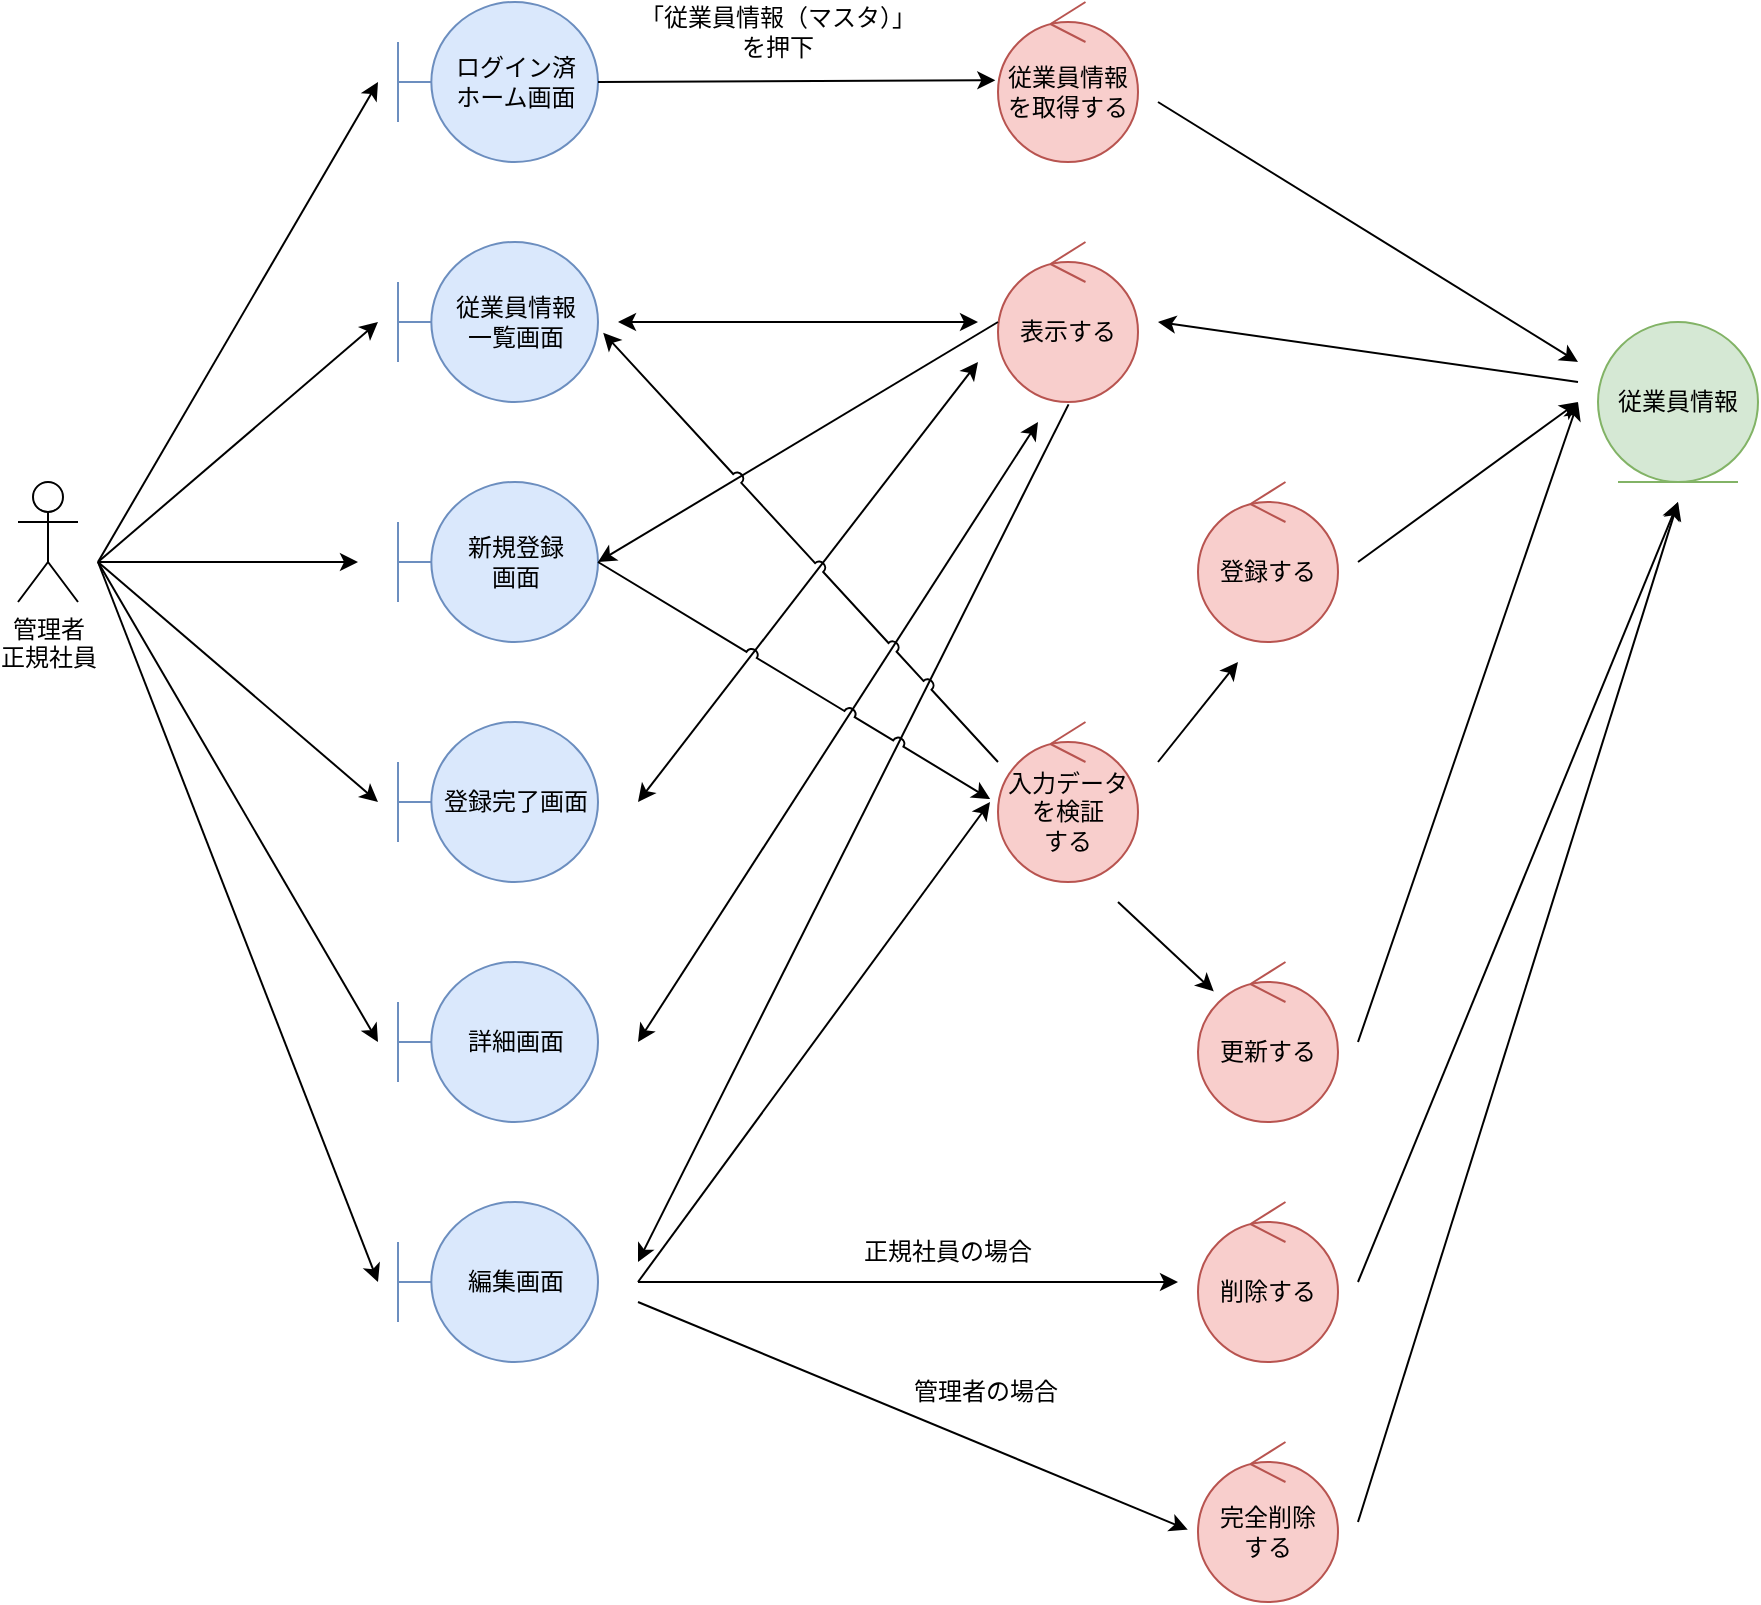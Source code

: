 <mxfile version="15.5.9" type="embed" pages="7">
    <diagram id="iSPzxl_2xVxqQYnBs36q" name="従業員情報管理">
        <mxGraphModel dx="2237" dy="614" grid="1" gridSize="10" guides="1" tooltips="1" connect="1" arrows="1" fold="1" page="1" pageScale="1" pageWidth="827" pageHeight="1169" math="0" shadow="0">
            <root>
                <mxCell id="0"/>
                <mxCell id="1" parent="0"/>
                <mxCell id="2" value="管理者&lt;br&gt;正規社員" style="shape=umlActor;verticalLabelPosition=bottom;verticalAlign=top;html=1;" parent="1" vertex="1">
                    <mxGeometry x="-70" y="280" width="30" height="60" as="geometry"/>
                </mxCell>
                <mxCell id="3" value="ログイン済&lt;br&gt;ホーム画面" style="shape=umlBoundary;whiteSpace=wrap;html=1;fillColor=#dae8fc;strokeColor=#6c8ebf;" parent="1" vertex="1">
                    <mxGeometry x="120" y="40" width="100" height="80" as="geometry"/>
                </mxCell>
                <mxCell id="4" value="従業員情報&lt;br&gt;一覧画面" style="shape=umlBoundary;whiteSpace=wrap;html=1;fillColor=#dae8fc;strokeColor=#6c8ebf;" parent="1" vertex="1">
                    <mxGeometry x="120" y="160" width="100" height="80" as="geometry"/>
                </mxCell>
                <mxCell id="5" value="新規登録&lt;br&gt;画面" style="shape=umlBoundary;whiteSpace=wrap;html=1;fillColor=#dae8fc;strokeColor=#6c8ebf;" parent="1" vertex="1">
                    <mxGeometry x="120" y="280" width="100" height="80" as="geometry"/>
                </mxCell>
                <mxCell id="6" value="従業員情報&lt;br&gt;を取得する" style="ellipse;shape=umlControl;whiteSpace=wrap;html=1;fillColor=#f8cecc;strokeColor=#b85450;" parent="1" vertex="1">
                    <mxGeometry x="420" y="40" width="70" height="80" as="geometry"/>
                </mxCell>
                <mxCell id="7" value="従業員情報" style="ellipse;shape=umlEntity;whiteSpace=wrap;html=1;fillColor=#d5e8d4;strokeColor=#82b366;" parent="1" vertex="1">
                    <mxGeometry x="720" y="200" width="80" height="80" as="geometry"/>
                </mxCell>
                <mxCell id="13" value="表示する" style="ellipse;shape=umlControl;whiteSpace=wrap;html=1;fillColor=#f8cecc;strokeColor=#b85450;" parent="1" vertex="1">
                    <mxGeometry x="420" y="160" width="70" height="80" as="geometry"/>
                </mxCell>
                <mxCell id="14" value="登録する" style="ellipse;shape=umlControl;whiteSpace=wrap;html=1;fillColor=#f8cecc;strokeColor=#b85450;" parent="1" vertex="1">
                    <mxGeometry x="520" y="280" width="70" height="80" as="geometry"/>
                </mxCell>
                <mxCell id="18" value="詳細画面" style="shape=umlBoundary;whiteSpace=wrap;html=1;fillColor=#dae8fc;strokeColor=#6c8ebf;" parent="1" vertex="1">
                    <mxGeometry x="120" y="520" width="100" height="80" as="geometry"/>
                </mxCell>
                <mxCell id="19" value="更新する" style="ellipse;shape=umlControl;whiteSpace=wrap;html=1;fillColor=#f8cecc;strokeColor=#b85450;" parent="1" vertex="1">
                    <mxGeometry x="520" y="520" width="70" height="80" as="geometry"/>
                </mxCell>
                <mxCell id="22" value="" style="endArrow=classic;html=1;rounded=0;exitX=1;exitY=0.5;exitDx=0;exitDy=0;exitPerimeter=0;entryX=-0.019;entryY=0.489;entryDx=0;entryDy=0;entryPerimeter=0;" parent="1" edge="1" target="6" source="3">
                    <mxGeometry width="50" height="50" relative="1" as="geometry">
                        <mxPoint x="240" y="80" as="sourcePoint"/>
                        <mxPoint x="400" y="80" as="targetPoint"/>
                    </mxGeometry>
                </mxCell>
                <mxCell id="30" value="" style="endArrow=classic;html=1;rounded=0;entryX=1;entryY=0.5;entryDx=0;entryDy=0;entryPerimeter=0;" parent="1" edge="1" target="5">
                    <mxGeometry width="50" height="50" relative="1" as="geometry">
                        <mxPoint x="420" y="200" as="sourcePoint"/>
                        <mxPoint x="240" y="310" as="targetPoint"/>
                    </mxGeometry>
                </mxCell>
                <mxCell id="47" value="編集画面" style="shape=umlBoundary;whiteSpace=wrap;html=1;fillColor=#dae8fc;strokeColor=#6c8ebf;" parent="1" vertex="1">
                    <mxGeometry x="120" y="640" width="100" height="80" as="geometry"/>
                </mxCell>
                <mxCell id="ZzybReNuPlnDeFbL0gxh-54" value="「従業員情報（マスタ）」&lt;br&gt;を押下" style="text;html=1;strokeColor=none;fillColor=none;align=center;verticalAlign=middle;whiteSpace=wrap;rounded=0;" parent="1" vertex="1">
                    <mxGeometry x="230" y="40" width="160" height="30" as="geometry"/>
                </mxCell>
                <mxCell id="ZzybReNuPlnDeFbL0gxh-55" value="" style="endArrow=classic;html=1;rounded=0;" parent="1" edge="1">
                    <mxGeometry width="50" height="50" relative="1" as="geometry">
                        <mxPoint x="-30" y="320" as="sourcePoint"/>
                        <mxPoint x="110" y="80" as="targetPoint"/>
                    </mxGeometry>
                </mxCell>
                <mxCell id="ZzybReNuPlnDeFbL0gxh-57" value="" style="endArrow=classic;html=1;rounded=0;" parent="1" edge="1">
                    <mxGeometry width="50" height="50" relative="1" as="geometry">
                        <mxPoint x="-30" y="320" as="sourcePoint"/>
                        <mxPoint x="100" y="320" as="targetPoint"/>
                    </mxGeometry>
                </mxCell>
                <mxCell id="ZzybReNuPlnDeFbL0gxh-58" value="" style="endArrow=classic;html=1;rounded=0;" parent="1" edge="1">
                    <mxGeometry width="50" height="50" relative="1" as="geometry">
                        <mxPoint x="-30" y="320" as="sourcePoint"/>
                        <mxPoint x="110" y="440" as="targetPoint"/>
                    </mxGeometry>
                </mxCell>
                <mxCell id="ZzybReNuPlnDeFbL0gxh-59" value="" style="endArrow=classic;html=1;rounded=0;" parent="1" edge="1">
                    <mxGeometry width="50" height="50" relative="1" as="geometry">
                        <mxPoint x="-30" y="320" as="sourcePoint"/>
                        <mxPoint x="110" y="560" as="targetPoint"/>
                    </mxGeometry>
                </mxCell>
                <mxCell id="DVjdoILMVo_sqKuuV5fY-52" value="" style="endArrow=classic;html=1;rounded=0;" parent="1" edge="1">
                    <mxGeometry width="50" height="50" relative="1" as="geometry">
                        <mxPoint x="-30" y="320" as="sourcePoint"/>
                        <mxPoint x="110" y="200.0" as="targetPoint"/>
                    </mxGeometry>
                </mxCell>
                <mxCell id="gHfgHg54n4XYzkmyc0fP-52" value="" style="endArrow=classic;startArrow=classic;html=1;rounded=0;" parent="1" edge="1">
                    <mxGeometry width="50" height="50" relative="1" as="geometry">
                        <mxPoint x="230" y="200" as="sourcePoint"/>
                        <mxPoint x="410" y="200" as="targetPoint"/>
                    </mxGeometry>
                </mxCell>
                <mxCell id="C6uqYW7Y-UoQvIZTcMAw-56" value="入力データを検証&lt;br&gt;する" style="ellipse;shape=umlControl;whiteSpace=wrap;html=1;fillColor=#f8cecc;strokeColor=#b85450;" parent="1" vertex="1">
                    <mxGeometry x="420" y="400" width="70" height="80" as="geometry"/>
                </mxCell>
                <mxCell id="kJ-GWj5jG-UgTbR0VbRe-52" value="削&lt;span style=&quot;color: rgba(0 , 0 , 0 , 0) ; font-family: monospace ; font-size: 0px&quot;&gt;%3CmxGraphModel%3E%3Croot%3E%3CmxCell%20id%3D%220%22%2F%3E%3CmxCell%20id%3D%221%22%20parent%3D%220%22%2F%3E%3CmxCell%20id%3D%222%22%20value%3D%22%22%20style%3D%22endArrow%3Dclassic%3Bhtml%3D1%3Brounded%3D0%3B%22%20edge%3D%221%22%20parent%3D%221%22%3E%3CmxGeometry%20width%3D%2250%22%20height%3D%2250%22%20relative%3D%221%22%20as%3D%22geometry%22%3E%3CmxPoint%20x%3D%22600%22%20y%3D%22320%22%20as%3D%22sourcePoint%22%2F%3E%3CmxPoint%20x%3D%22710%22%20y%3D%22250%22%20as%3D%22targetPoint%22%2F%3E%3C%2FmxGeometry%3E%3C%2FmxCell%3E%3C%2Froot%3E%3C%2FmxGraphModel%3E&lt;/span&gt;除する" style="ellipse;shape=umlControl;whiteSpace=wrap;html=1;fillColor=#f8cecc;strokeColor=#b85450;" parent="1" vertex="1">
                    <mxGeometry x="520" y="640" width="70" height="80" as="geometry"/>
                </mxCell>
                <mxCell id="kJ-GWj5jG-UgTbR0VbRe-65" value="" style="endArrow=classic;html=1;rounded=0;" parent="1" edge="1">
                    <mxGeometry width="50" height="50" relative="1" as="geometry">
                        <mxPoint x="500" y="90" as="sourcePoint"/>
                        <mxPoint x="710" y="220" as="targetPoint"/>
                    </mxGeometry>
                </mxCell>
                <mxCell id="5U8HVQcaq0ObK0b3aiE6-47" value="" style="endArrow=classic;html=1;rounded=0;" parent="1" edge="1">
                    <mxGeometry width="50" height="50" relative="1" as="geometry">
                        <mxPoint x="710" y="230" as="sourcePoint"/>
                        <mxPoint x="500" y="200" as="targetPoint"/>
                    </mxGeometry>
                </mxCell>
                <mxCell id="48" value="登録完了画面" style="shape=umlBoundary;whiteSpace=wrap;html=1;fillColor=#dae8fc;strokeColor=#6c8ebf;" parent="1" vertex="1">
                    <mxGeometry x="120" y="400" width="100" height="80" as="geometry"/>
                </mxCell>
                <mxCell id="bnLdfq8bpO9y8gzbrD8U-48" value="" style="endArrow=classic;html=1;rounded=0;" parent="1" edge="1">
                    <mxGeometry width="50" height="50" relative="1" as="geometry">
                        <mxPoint x="-30" y="320" as="sourcePoint"/>
                        <mxPoint x="110" y="680" as="targetPoint"/>
                    </mxGeometry>
                </mxCell>
                <mxCell id="pVjH9O9Lj6ZYsMyOechT-49" value="" style="endArrow=classic;html=1;rounded=0;" edge="1" parent="1">
                    <mxGeometry width="50" height="50" relative="1" as="geometry">
                        <mxPoint x="500" y="420" as="sourcePoint"/>
                        <mxPoint x="540" y="370" as="targetPoint"/>
                    </mxGeometry>
                </mxCell>
                <mxCell id="pVjH9O9Lj6ZYsMyOechT-50" value="" style="endArrow=classic;html=1;rounded=0;" edge="1" parent="1">
                    <mxGeometry width="50" height="50" relative="1" as="geometry">
                        <mxPoint x="600" y="320" as="sourcePoint"/>
                        <mxPoint x="710" y="240" as="targetPoint"/>
                    </mxGeometry>
                </mxCell>
                <mxCell id="pVjH9O9Lj6ZYsMyOechT-51" value="" style="endArrow=classic;startArrow=classic;html=1;rounded=0;" edge="1" parent="1">
                    <mxGeometry width="50" height="50" relative="1" as="geometry">
                        <mxPoint x="240" y="440" as="sourcePoint"/>
                        <mxPoint x="410" y="220" as="targetPoint"/>
                    </mxGeometry>
                </mxCell>
                <mxCell id="pVjH9O9Lj6ZYsMyOechT-54" value="" style="endArrow=classic;startArrow=classic;html=1;rounded=0;" edge="1" parent="1">
                    <mxGeometry width="50" height="50" relative="1" as="geometry">
                        <mxPoint x="240" y="560" as="sourcePoint"/>
                        <mxPoint x="440" y="250" as="targetPoint"/>
                    </mxGeometry>
                </mxCell>
                <mxCell id="pVjH9O9Lj6ZYsMyOechT-55" value="" style="endArrow=classic;html=1;rounded=0;exitX=0.504;exitY=1.015;exitDx=0;exitDy=0;exitPerimeter=0;" edge="1" parent="1" source="13">
                    <mxGeometry width="50" height="50" relative="1" as="geometry">
                        <mxPoint x="450" y="250" as="sourcePoint"/>
                        <mxPoint x="240" y="670" as="targetPoint"/>
                    </mxGeometry>
                </mxCell>
                <mxCell id="pVjH9O9Lj6ZYsMyOechT-56" value="" style="endArrow=classic;html=1;rounded=0;entryX=-0.057;entryY=0.5;entryDx=0;entryDy=0;entryPerimeter=0;" edge="1" parent="1" target="C6uqYW7Y-UoQvIZTcMAw-56">
                    <mxGeometry width="50" height="50" relative="1" as="geometry">
                        <mxPoint x="240" y="680" as="sourcePoint"/>
                        <mxPoint x="410" y="450" as="targetPoint"/>
                    </mxGeometry>
                </mxCell>
                <mxCell id="pVjH9O9Lj6ZYsMyOechT-57" value="" style="endArrow=classic;html=1;rounded=0;" edge="1" parent="1" target="19">
                    <mxGeometry width="50" height="50" relative="1" as="geometry">
                        <mxPoint x="480" y="490" as="sourcePoint"/>
                        <mxPoint x="550" y="380" as="targetPoint"/>
                    </mxGeometry>
                </mxCell>
                <mxCell id="pVjH9O9Lj6ZYsMyOechT-58" value="" style="endArrow=classic;html=1;rounded=0;" edge="1" parent="1">
                    <mxGeometry width="50" height="50" relative="1" as="geometry">
                        <mxPoint x="600" y="560" as="sourcePoint"/>
                        <mxPoint x="710" y="240" as="targetPoint"/>
                    </mxGeometry>
                </mxCell>
                <mxCell id="pVjH9O9Lj6ZYsMyOechT-59" value="完全削除&lt;br&gt;する" style="ellipse;shape=umlControl;whiteSpace=wrap;html=1;fillColor=#f8cecc;strokeColor=#b85450;" vertex="1" parent="1">
                    <mxGeometry x="520" y="760" width="70" height="80" as="geometry"/>
                </mxCell>
                <mxCell id="pVjH9O9Lj6ZYsMyOechT-60" value="" style="endArrow=classic;html=1;rounded=0;" edge="1" parent="1">
                    <mxGeometry width="50" height="50" relative="1" as="geometry">
                        <mxPoint x="240" y="680" as="sourcePoint"/>
                        <mxPoint x="510" y="680" as="targetPoint"/>
                    </mxGeometry>
                </mxCell>
                <mxCell id="pVjH9O9Lj6ZYsMyOechT-61" value="" style="endArrow=classic;html=1;rounded=0;entryX=-0.073;entryY=0.548;entryDx=0;entryDy=0;entryPerimeter=0;" edge="1" parent="1" target="pVjH9O9Lj6ZYsMyOechT-59">
                    <mxGeometry width="50" height="50" relative="1" as="geometry">
                        <mxPoint x="240" y="690" as="sourcePoint"/>
                        <mxPoint x="430" y="700" as="targetPoint"/>
                    </mxGeometry>
                </mxCell>
                <mxCell id="pVjH9O9Lj6ZYsMyOechT-62" value="正規社員の場合" style="text;html=1;strokeColor=none;fillColor=none;align=center;verticalAlign=middle;whiteSpace=wrap;rounded=0;" vertex="1" parent="1">
                    <mxGeometry x="340" y="650" width="110" height="30" as="geometry"/>
                </mxCell>
                <mxCell id="pVjH9O9Lj6ZYsMyOechT-63" value="管理者の場合" style="text;html=1;strokeColor=none;fillColor=none;align=center;verticalAlign=middle;whiteSpace=wrap;rounded=0;" vertex="1" parent="1">
                    <mxGeometry x="359" y="720" width="110" height="30" as="geometry"/>
                </mxCell>
                <mxCell id="pVjH9O9Lj6ZYsMyOechT-64" value="" style="endArrow=classic;html=1;rounded=0;" edge="1" parent="1">
                    <mxGeometry width="50" height="50" relative="1" as="geometry">
                        <mxPoint x="600" y="680" as="sourcePoint"/>
                        <mxPoint x="760" y="290" as="targetPoint"/>
                    </mxGeometry>
                </mxCell>
                <mxCell id="pVjH9O9Lj6ZYsMyOechT-65" value="" style="endArrow=classic;html=1;rounded=0;" edge="1" parent="1">
                    <mxGeometry width="50" height="50" relative="1" as="geometry">
                        <mxPoint x="600" y="800" as="sourcePoint"/>
                        <mxPoint x="760" y="290" as="targetPoint"/>
                    </mxGeometry>
                </mxCell>
                <mxCell id="kJ-GWj5jG-UgTbR0VbRe-71" value="" style="endArrow=classic;html=1;rounded=0;jumpStyle=arc;entryX=1.026;entryY=0.567;entryDx=0;entryDy=0;entryPerimeter=0;" parent="1" edge="1" target="4">
                    <mxGeometry width="50" height="50" relative="1" as="geometry">
                        <mxPoint x="420" y="420" as="sourcePoint"/>
                        <mxPoint x="240" y="210" as="targetPoint"/>
                    </mxGeometry>
                </mxCell>
                <mxCell id="pVjH9O9Lj6ZYsMyOechT-48" value="" style="endArrow=classic;html=1;rounded=0;entryX=-0.056;entryY=0.482;entryDx=0;entryDy=0;entryPerimeter=0;jumpStyle=arc;" edge="1" parent="1" target="C6uqYW7Y-UoQvIZTcMAw-56">
                    <mxGeometry width="50" height="50" relative="1" as="geometry">
                        <mxPoint x="220" y="320" as="sourcePoint"/>
                        <mxPoint x="250" y="320" as="targetPoint"/>
                    </mxGeometry>
                </mxCell>
            </root>
        </mxGraphModel>
    </diagram>
    <diagram id="CpNj_ktUT5lcBxkSo7AQ" name="店舗情報管理">
        <mxGraphModel dx="1814" dy="430" grid="1" gridSize="10" guides="1" tooltips="1" connect="1" arrows="1" fold="1" page="1" pageScale="1" pageWidth="827" pageHeight="1169" math="0" shadow="0">
            <root>
                <mxCell id="fTSLs3XvEAHBtL_dvW31-0"/>
                <mxCell id="fTSLs3XvEAHBtL_dvW31-1" parent="fTSLs3XvEAHBtL_dvW31-0"/>
                <mxCell id="RHunlsUhb8zpoo7Eumh0-2" value="" style="endArrow=classic;html=1;rounded=0;jumpStyle=none;" parent="fTSLs3XvEAHBtL_dvW31-1" edge="1">
                    <mxGeometry width="50" height="50" relative="1" as="geometry">
                        <mxPoint x="450" y="250" as="sourcePoint"/>
                        <mxPoint x="240" y="680" as="targetPoint"/>
                    </mxGeometry>
                </mxCell>
                <mxCell id="nW3j3hZvvDRuFMYA7Enu-0" value="管理者" style="shape=umlActor;verticalLabelPosition=bottom;verticalAlign=top;html=1;" parent="fTSLs3XvEAHBtL_dvW31-1" vertex="1">
                    <mxGeometry x="-70" y="280" width="30" height="60" as="geometry"/>
                </mxCell>
                <mxCell id="nW3j3hZvvDRuFMYA7Enu-1" value="ホーム画面" style="shape=umlBoundary;whiteSpace=wrap;html=1;fillColor=#dae8fc;strokeColor=#6c8ebf;" parent="fTSLs3XvEAHBtL_dvW31-1" vertex="1">
                    <mxGeometry x="120" y="40" width="100" height="80" as="geometry"/>
                </mxCell>
                <mxCell id="nW3j3hZvvDRuFMYA7Enu-2" value="店舗情報画面" style="shape=umlBoundary;whiteSpace=wrap;html=1;fillColor=#dae8fc;strokeColor=#6c8ebf;" parent="fTSLs3XvEAHBtL_dvW31-1" vertex="1">
                    <mxGeometry x="120" y="160" width="100" height="80" as="geometry"/>
                </mxCell>
                <mxCell id="nW3j3hZvvDRuFMYA7Enu-3" value="店舗情報&lt;br&gt;新規登録&lt;br&gt;画面" style="shape=umlBoundary;whiteSpace=wrap;html=1;fillColor=#dae8fc;strokeColor=#6c8ebf;" parent="fTSLs3XvEAHBtL_dvW31-1" vertex="1">
                    <mxGeometry x="120" y="280" width="100" height="80" as="geometry"/>
                </mxCell>
                <mxCell id="nW3j3hZvvDRuFMYA7Enu-4" value="店舗情報&lt;br&gt;取得" style="ellipse;shape=umlControl;whiteSpace=wrap;html=1;fillColor=#f8cecc;strokeColor=#b85450;" parent="fTSLs3XvEAHBtL_dvW31-1" vertex="1">
                    <mxGeometry x="420" y="40" width="70" height="80" as="geometry"/>
                </mxCell>
                <mxCell id="nW3j3hZvvDRuFMYA7Enu-5" value="店舗情報" style="ellipse;shape=umlEntity;whiteSpace=wrap;html=1;fillColor=#d5e8d4;strokeColor=#82b366;" parent="fTSLs3XvEAHBtL_dvW31-1" vertex="1">
                    <mxGeometry x="720" y="200" width="80" height="80" as="geometry"/>
                </mxCell>
                <mxCell id="nW3j3hZvvDRuFMYA7Enu-6" value="表示" style="ellipse;shape=umlControl;whiteSpace=wrap;html=1;fillColor=#f8cecc;strokeColor=#b85450;" parent="fTSLs3XvEAHBtL_dvW31-1" vertex="1">
                    <mxGeometry x="420" y="160" width="70" height="80" as="geometry"/>
                </mxCell>
                <mxCell id="nW3j3hZvvDRuFMYA7Enu-7" value="登録" style="ellipse;shape=umlControl;whiteSpace=wrap;html=1;fillColor=#f8cecc;strokeColor=#b85450;" parent="fTSLs3XvEAHBtL_dvW31-1" vertex="1">
                    <mxGeometry x="520" y="280" width="70" height="80" as="geometry"/>
                </mxCell>
                <mxCell id="nW3j3hZvvDRuFMYA7Enu-8" value="店舗情報&lt;br&gt;詳細画面" style="shape=umlBoundary;whiteSpace=wrap;html=1;fillColor=#dae8fc;strokeColor=#6c8ebf;" parent="fTSLs3XvEAHBtL_dvW31-1" vertex="1">
                    <mxGeometry x="120" y="400" width="100" height="80" as="geometry"/>
                </mxCell>
                <mxCell id="nW3j3hZvvDRuFMYA7Enu-9" value="更新" style="ellipse;shape=umlControl;whiteSpace=wrap;html=1;fillColor=#f8cecc;strokeColor=#b85450;" parent="fTSLs3XvEAHBtL_dvW31-1" vertex="1">
                    <mxGeometry x="520" y="520" width="70" height="80" as="geometry"/>
                </mxCell>
                <mxCell id="nW3j3hZvvDRuFMYA7Enu-10" value="" style="endArrow=classic;html=1;rounded=0;" parent="fTSLs3XvEAHBtL_dvW31-1" edge="1">
                    <mxGeometry width="50" height="50" relative="1" as="geometry">
                        <mxPoint x="240.0" y="80" as="sourcePoint"/>
                        <mxPoint x="400" y="80" as="targetPoint"/>
                    </mxGeometry>
                </mxCell>
                <mxCell id="nW3j3hZvvDRuFMYA7Enu-11" value="" style="endArrow=classic;html=1;rounded=0;" parent="fTSLs3XvEAHBtL_dvW31-1" edge="1">
                    <mxGeometry width="50" height="50" relative="1" as="geometry">
                        <mxPoint x="410" y="230" as="sourcePoint"/>
                        <mxPoint x="240.0" y="310" as="targetPoint"/>
                    </mxGeometry>
                </mxCell>
                <mxCell id="nW3j3hZvvDRuFMYA7Enu-12" value="店舗情報&lt;br&gt;編集画面" style="shape=umlBoundary;whiteSpace=wrap;html=1;fillColor=#dae8fc;strokeColor=#6c8ebf;" parent="fTSLs3XvEAHBtL_dvW31-1" vertex="1">
                    <mxGeometry x="120" y="520" width="100" height="80" as="geometry"/>
                </mxCell>
                <mxCell id="nW3j3hZvvDRuFMYA7Enu-13" value="「店舗情報」&lt;br&gt;を押下" style="text;html=1;strokeColor=none;fillColor=none;align=center;verticalAlign=middle;whiteSpace=wrap;rounded=0;" parent="fTSLs3XvEAHBtL_dvW31-1" vertex="1">
                    <mxGeometry x="280" y="40" width="90" height="30" as="geometry"/>
                </mxCell>
                <mxCell id="nW3j3hZvvDRuFMYA7Enu-14" value="" style="endArrow=classic;html=1;rounded=0;" parent="fTSLs3XvEAHBtL_dvW31-1" edge="1">
                    <mxGeometry width="50" height="50" relative="1" as="geometry">
                        <mxPoint x="-30.0" y="320" as="sourcePoint"/>
                        <mxPoint x="110.0" y="80" as="targetPoint"/>
                    </mxGeometry>
                </mxCell>
                <mxCell id="nW3j3hZvvDRuFMYA7Enu-15" value="" style="endArrow=classic;html=1;rounded=0;" parent="fTSLs3XvEAHBtL_dvW31-1" edge="1">
                    <mxGeometry width="50" height="50" relative="1" as="geometry">
                        <mxPoint x="-30.0" y="320" as="sourcePoint"/>
                        <mxPoint x="100.0" y="320" as="targetPoint"/>
                    </mxGeometry>
                </mxCell>
                <mxCell id="nW3j3hZvvDRuFMYA7Enu-16" value="" style="endArrow=classic;html=1;rounded=0;" parent="fTSLs3XvEAHBtL_dvW31-1" edge="1">
                    <mxGeometry width="50" height="50" relative="1" as="geometry">
                        <mxPoint x="-30.0" y="320" as="sourcePoint"/>
                        <mxPoint x="110.0" y="440" as="targetPoint"/>
                    </mxGeometry>
                </mxCell>
                <mxCell id="nW3j3hZvvDRuFMYA7Enu-17" value="" style="endArrow=classic;html=1;rounded=0;" parent="fTSLs3XvEAHBtL_dvW31-1" edge="1">
                    <mxGeometry width="50" height="50" relative="1" as="geometry">
                        <mxPoint x="-30.0" y="320" as="sourcePoint"/>
                        <mxPoint x="110.0" y="560" as="targetPoint"/>
                    </mxGeometry>
                </mxCell>
                <mxCell id="nW3j3hZvvDRuFMYA7Enu-18" value="" style="endArrow=classic;html=1;rounded=0;" parent="fTSLs3XvEAHBtL_dvW31-1" edge="1">
                    <mxGeometry width="50" height="50" relative="1" as="geometry">
                        <mxPoint x="-30.0" y="320" as="sourcePoint"/>
                        <mxPoint x="110.0" y="200" as="targetPoint"/>
                    </mxGeometry>
                </mxCell>
                <mxCell id="nW3j3hZvvDRuFMYA7Enu-19" value="" style="endArrow=classic;startArrow=classic;html=1;rounded=0;" parent="fTSLs3XvEAHBtL_dvW31-1" edge="1">
                    <mxGeometry width="50" height="50" relative="1" as="geometry">
                        <mxPoint x="240.0" y="200" as="sourcePoint"/>
                        <mxPoint x="400" y="200" as="targetPoint"/>
                    </mxGeometry>
                </mxCell>
                <mxCell id="nW3j3hZvvDRuFMYA7Enu-21" value="" style="endArrow=classic;html=1;rounded=0;" parent="fTSLs3XvEAHBtL_dvW31-1" edge="1">
                    <mxGeometry width="50" height="50" relative="1" as="geometry">
                        <mxPoint x="400" y="90" as="sourcePoint"/>
                        <mxPoint x="240" y="190" as="targetPoint"/>
                    </mxGeometry>
                </mxCell>
                <mxCell id="nW3j3hZvvDRuFMYA7Enu-24" value="入力データ検証" style="ellipse;shape=umlControl;whiteSpace=wrap;html=1;fillColor=#f8cecc;strokeColor=#b85450;" parent="fTSLs3XvEAHBtL_dvW31-1" vertex="1">
                    <mxGeometry x="420" y="400" width="70" height="80" as="geometry"/>
                </mxCell>
                <mxCell id="nW3j3hZvvDRuFMYA7Enu-25" value="削除" style="ellipse;shape=umlControl;whiteSpace=wrap;html=1;fillColor=#f8cecc;strokeColor=#b85450;" parent="fTSLs3XvEAHBtL_dvW31-1" vertex="1">
                    <mxGeometry x="520" y="640" width="70" height="80" as="geometry"/>
                </mxCell>
                <mxCell id="nW3j3hZvvDRuFMYA7Enu-26" value="" style="endArrow=classic;html=1;rounded=0;" parent="fTSLs3XvEAHBtL_dvW31-1" edge="1">
                    <mxGeometry width="50" height="50" relative="1" as="geometry">
                        <mxPoint x="480" y="410" as="sourcePoint"/>
                        <mxPoint x="520" y="360" as="targetPoint"/>
                    </mxGeometry>
                </mxCell>
                <mxCell id="nW3j3hZvvDRuFMYA7Enu-27" value="" style="endArrow=classic;html=1;rounded=0;entryX=0;entryY=0.75;entryDx=0;entryDy=0;entryPerimeter=0;" parent="fTSLs3XvEAHBtL_dvW31-1" target="nW3j3hZvvDRuFMYA7Enu-24" edge="1">
                    <mxGeometry width="50" height="50" relative="1" as="geometry">
                        <mxPoint x="240.0" y="560" as="sourcePoint"/>
                        <mxPoint x="410" y="440" as="targetPoint"/>
                    </mxGeometry>
                </mxCell>
                <mxCell id="nW3j3hZvvDRuFMYA7Enu-28" value="" style="endArrow=classic;html=1;rounded=0;" parent="fTSLs3XvEAHBtL_dvW31-1" target="nW3j3hZvvDRuFMYA7Enu-9" edge="1">
                    <mxGeometry width="50" height="50" relative="1" as="geometry">
                        <mxPoint x="490" y="480" as="sourcePoint"/>
                        <mxPoint x="550" y="380" as="targetPoint"/>
                    </mxGeometry>
                </mxCell>
                <mxCell id="nW3j3hZvvDRuFMYA7Enu-29" value="" style="endArrow=classic;html=1;rounded=0;" parent="fTSLs3XvEAHBtL_dvW31-1" edge="1">
                    <mxGeometry width="50" height="50" relative="1" as="geometry">
                        <mxPoint x="600" y="310" as="sourcePoint"/>
                        <mxPoint x="710" y="240" as="targetPoint"/>
                    </mxGeometry>
                </mxCell>
                <mxCell id="nW3j3hZvvDRuFMYA7Enu-30" value="" style="endArrow=classic;html=1;rounded=0;" parent="fTSLs3XvEAHBtL_dvW31-1" source="nW3j3hZvvDRuFMYA7Enu-9" edge="1">
                    <mxGeometry width="50" height="50" relative="1" as="geometry">
                        <mxPoint x="600" y="560" as="sourcePoint"/>
                        <mxPoint x="720" y="290" as="targetPoint"/>
                    </mxGeometry>
                </mxCell>
                <mxCell id="nW3j3hZvvDRuFMYA7Enu-31" value="" style="endArrow=classic;html=1;rounded=0;" parent="fTSLs3XvEAHBtL_dvW31-1" edge="1">
                    <mxGeometry width="50" height="50" relative="1" as="geometry">
                        <mxPoint x="600" y="680" as="sourcePoint"/>
                        <mxPoint x="760" y="290" as="targetPoint"/>
                    </mxGeometry>
                </mxCell>
                <mxCell id="nW3j3hZvvDRuFMYA7Enu-32" value="" style="endArrow=classic;html=1;rounded=0;" parent="fTSLs3XvEAHBtL_dvW31-1" edge="1">
                    <mxGeometry width="50" height="50" relative="1" as="geometry">
                        <mxPoint x="500" y="90" as="sourcePoint"/>
                        <mxPoint x="720" y="210" as="targetPoint"/>
                    </mxGeometry>
                </mxCell>
                <mxCell id="nW3j3hZvvDRuFMYA7Enu-33" value="" style="endArrow=classic;html=1;rounded=0;jumpStyle=none;" parent="fTSLs3XvEAHBtL_dvW31-1" edge="1">
                    <mxGeometry width="50" height="50" relative="1" as="geometry">
                        <mxPoint x="440" y="250" as="sourcePoint"/>
                        <mxPoint x="240.0" y="550" as="targetPoint"/>
                    </mxGeometry>
                </mxCell>
                <mxCell id="nW3j3hZvvDRuFMYA7Enu-34" value="" style="endArrow=classic;startArrow=classic;html=1;rounded=0;jumpStyle=none;" parent="fTSLs3XvEAHBtL_dvW31-1" edge="1">
                    <mxGeometry width="50" height="50" relative="1" as="geometry">
                        <mxPoint x="230.0" y="440" as="sourcePoint"/>
                        <mxPoint x="420" y="250" as="targetPoint"/>
                    </mxGeometry>
                </mxCell>
                <mxCell id="nW3j3hZvvDRuFMYA7Enu-35" value="" style="endArrow=classic;html=1;rounded=0;jumpStyle=arc;" parent="fTSLs3XvEAHBtL_dvW31-1" source="nW3j3hZvvDRuFMYA7Enu-24" edge="1">
                    <mxGeometry width="50" height="50" relative="1" as="geometry">
                        <mxPoint x="450" y="260" as="sourcePoint"/>
                        <mxPoint x="240" y="210" as="targetPoint"/>
                    </mxGeometry>
                </mxCell>
                <mxCell id="nW3j3hZvvDRuFMYA7Enu-37" value="" style="endArrow=classic;html=1;rounded=0;" parent="fTSLs3XvEAHBtL_dvW31-1" edge="1">
                    <mxGeometry width="50" height="50" relative="1" as="geometry">
                        <mxPoint x="710" y="230" as="sourcePoint"/>
                        <mxPoint x="500" y="200" as="targetPoint"/>
                    </mxGeometry>
                </mxCell>
                <mxCell id="nW3j3hZvvDRuFMYA7Enu-38" value="" style="endArrow=classic;html=1;rounded=0;jumpStyle=arc;" parent="fTSLs3XvEAHBtL_dvW31-1" target="nW3j3hZvvDRuFMYA7Enu-24" edge="1">
                    <mxGeometry width="50" height="50" relative="1" as="geometry">
                        <mxPoint x="240.0" y="320" as="sourcePoint"/>
                        <mxPoint x="460" y="320" as="targetPoint"/>
                    </mxGeometry>
                </mxCell>
                <mxCell id="nW3j3hZvvDRuFMYA7Enu-39" value="" style="endArrow=classic;html=1;rounded=0;jumpStyle=arc;" parent="fTSLs3XvEAHBtL_dvW31-1" edge="1">
                    <mxGeometry width="50" height="50" relative="1" as="geometry">
                        <mxPoint x="230.0" y="450" as="sourcePoint"/>
                        <mxPoint x="510" y="680" as="targetPoint"/>
                    </mxGeometry>
                </mxCell>
                <mxCell id="RHunlsUhb8zpoo7Eumh0-0" value="削除確認画面" style="shape=umlBoundary;whiteSpace=wrap;html=1;fillColor=#dae8fc;strokeColor=#6c8ebf;" parent="fTSLs3XvEAHBtL_dvW31-1" vertex="1">
                    <mxGeometry x="120" y="640" width="100" height="80" as="geometry"/>
                </mxCell>
                <mxCell id="RHunlsUhb8zpoo7Eumh0-1" value="" style="endArrow=classic;html=1;rounded=0;" parent="fTSLs3XvEAHBtL_dvW31-1" edge="1">
                    <mxGeometry width="50" height="50" relative="1" as="geometry">
                        <mxPoint x="-30" y="320" as="sourcePoint"/>
                        <mxPoint x="110" y="680" as="targetPoint"/>
                    </mxGeometry>
                </mxCell>
                <mxCell id="RHunlsUhb8zpoo7Eumh0-3" value="" style="endArrow=classic;html=1;rounded=0;jumpStyle=none;" parent="fTSLs3XvEAHBtL_dvW31-1" edge="1">
                    <mxGeometry width="50" height="50" relative="1" as="geometry">
                        <mxPoint x="240" y="690" as="sourcePoint"/>
                        <mxPoint x="510" y="690" as="targetPoint"/>
                    </mxGeometry>
                </mxCell>
            </root>
        </mxGraphModel>
    </diagram>
    <diagram id="w_k554iymfJO7y2h8K5w" name="正規非正規ユーザの権限編集">
        &#xa;
        <mxGraphModel dx="1897" dy="614" grid="1" gridSize="10" guides="1" tooltips="1" connect="1" arrows="1" fold="1" page="1" pageScale="1" pageWidth="827" pageHeight="1169" math="0" shadow="0">
            &#xa;
            <root>
                &#xa;
                <mxCell id="ASrqJBNXCCzHL_zLXTTT-0"/>
                &#xa;
                <mxCell id="ASrqJBNXCCzHL_zLXTTT-1" parent="ASrqJBNXCCzHL_zLXTTT-0"/>
                &#xa;
                <mxCell id="bBes3nt63XXIDMHqk0Tu-0" value="管理者" style="shape=umlActor;verticalLabelPosition=bottom;verticalAlign=top;html=1;" parent="ASrqJBNXCCzHL_zLXTTT-1" vertex="1">
                    &#xa;
                    <mxGeometry x="-70" y="280" width="30" height="60" as="geometry"/>
                    &#xa;
                </mxCell>
                &#xa;
                <mxCell id="bBes3nt63XXIDMHqk0Tu-1" value="ホーム画面" style="shape=umlBoundary;whiteSpace=wrap;html=1;fillColor=#dae8fc;strokeColor=#6c8ebf;" parent="ASrqJBNXCCzHL_zLXTTT-1" vertex="1">
                    &#xa;
                    <mxGeometry x="120" y="120" width="100" height="80" as="geometry"/>
                    &#xa;
                </mxCell>
                &#xa;
                <mxCell id="bBes3nt63XXIDMHqk0Tu-2" value="権限設定&lt;br&gt;画面" style="shape=umlBoundary;whiteSpace=wrap;html=1;fillColor=#dae8fc;strokeColor=#6c8ebf;" parent="ASrqJBNXCCzHL_zLXTTT-1" vertex="1">
                    &#xa;
                    <mxGeometry x="120" y="280" width="100" height="80" as="geometry"/>
                    &#xa;
                </mxCell>
                &#xa;
                <mxCell id="bBes3nt63XXIDMHqk0Tu-3" value="権限詳細&lt;br&gt;画面" style="shape=umlBoundary;whiteSpace=wrap;html=1;fillColor=#dae8fc;strokeColor=#6c8ebf;" parent="ASrqJBNXCCzHL_zLXTTT-1" vertex="1">
                    &#xa;
                    <mxGeometry x="120" y="440" width="100" height="80" as="geometry"/>
                    &#xa;
                </mxCell>
                &#xa;
                <mxCell id="bBes3nt63XXIDMHqk0Tu-7" value="" style="endArrow=classic;html=1;rounded=0;" parent="ASrqJBNXCCzHL_zLXTTT-1" edge="1">
                    &#xa;
                    <mxGeometry width="50" height="50" relative="1" as="geometry">
                        &#xa;
                        <mxPoint x="-30" y="320" as="sourcePoint"/>
                        &#xa;
                        <mxPoint x="110" y="160" as="targetPoint"/>
                        &#xa;
                    </mxGeometry>
                    &#xa;
                </mxCell>
                &#xa;
                <mxCell id="bBes3nt63XXIDMHqk0Tu-14" value="" style="endArrow=classic;html=1;rounded=0;" parent="ASrqJBNXCCzHL_zLXTTT-1" edge="1">
                    &#xa;
                    <mxGeometry width="50" height="50" relative="1" as="geometry">
                        &#xa;
                        <mxPoint x="-30" y="320" as="sourcePoint"/>
                        &#xa;
                        <mxPoint x="110" y="480" as="targetPoint"/>
                        &#xa;
                    </mxGeometry>
                    &#xa;
                </mxCell>
                &#xa;
                <mxCell id="bBes3nt63XXIDMHqk0Tu-15" value="「権限設定」を押下" style="text;html=1;strokeColor=none;fillColor=none;align=center;verticalAlign=middle;whiteSpace=wrap;rounded=0;" parent="ASrqJBNXCCzHL_zLXTTT-1" vertex="1">
                    &#xa;
                    <mxGeometry x="280" y="120" width="80" height="30" as="geometry"/>
                    &#xa;
                </mxCell>
                &#xa;
                <mxCell id="bBes3nt63XXIDMHqk0Tu-16" value="権限情報&lt;br&gt;取得" style="ellipse;shape=umlControl;whiteSpace=wrap;html=1;fillColor=#f8cecc;strokeColor=#b85450;" parent="ASrqJBNXCCzHL_zLXTTT-1" vertex="1">
                    &#xa;
                    <mxGeometry x="414" y="120" width="70" height="80" as="geometry"/>
                    &#xa;
                </mxCell>
                &#xa;
                <mxCell id="svg3mRwU3nfKlfLp6-p5-0" value="表示" style="ellipse;shape=umlControl;whiteSpace=wrap;html=1;fillColor=#f8cecc;strokeColor=#b85450;" parent="ASrqJBNXCCzHL_zLXTTT-1" vertex="1">
                    &#xa;
                    <mxGeometry x="414" y="280" width="70" height="80" as="geometry"/>
                    &#xa;
                </mxCell>
                &#xa;
                <mxCell id="svg3mRwU3nfKlfLp6-p5-1" value="登録" style="ellipse;shape=umlControl;whiteSpace=wrap;html=1;fillColor=#f8cecc;strokeColor=#b85450;" parent="ASrqJBNXCCzHL_zLXTTT-1" vertex="1">
                    &#xa;
                    <mxGeometry x="414" y="440" width="70" height="80" as="geometry"/>
                    &#xa;
                </mxCell>
                &#xa;
                <mxCell id="svg3mRwU3nfKlfLp6-p5-2" value="" style="endArrow=classic;html=1;rounded=0;" parent="ASrqJBNXCCzHL_zLXTTT-1" edge="1">
                    &#xa;
                    <mxGeometry width="50" height="50" relative="1" as="geometry">
                        &#xa;
                        <mxPoint x="240" y="160" as="sourcePoint"/>
                        &#xa;
                        <mxPoint x="400" y="160" as="targetPoint"/>
                        &#xa;
                    </mxGeometry>
                    &#xa;
                </mxCell>
                &#xa;
                <mxCell id="_z_81RZQ63P08kHzEF6Z-0" value="権限情報" style="ellipse;shape=umlEntity;whiteSpace=wrap;html=1;fillColor=#d5e8d4;strokeColor=#82b366;" parent="ASrqJBNXCCzHL_zLXTTT-1" vertex="1">
                    &#xa;
                    <mxGeometry x="640" y="200" width="80" height="80" as="geometry"/>
                    &#xa;
                </mxCell>
                &#xa;
                <mxCell id="_z_81RZQ63P08kHzEF6Z-1" value="" style="endArrow=classic;html=1;rounded=0;" parent="ASrqJBNXCCzHL_zLXTTT-1" edge="1">
                    &#xa;
                    <mxGeometry width="50" height="50" relative="1" as="geometry">
                        &#xa;
                        <mxPoint x="500" y="160" as="sourcePoint"/>
                        &#xa;
                        <mxPoint x="630" y="240" as="targetPoint"/>
                        &#xa;
                    </mxGeometry>
                    &#xa;
                </mxCell>
                &#xa;
                <mxCell id="IoQcXrIahRn48QSyjaG7-0" value="" style="endArrow=classic;html=1;rounded=0;" parent="ASrqJBNXCCzHL_zLXTTT-1" edge="1">
                    &#xa;
                    <mxGeometry width="50" height="50" relative="1" as="geometry">
                        &#xa;
                        <mxPoint x="630" y="250" as="sourcePoint"/>
                        &#xa;
                        <mxPoint x="500" y="320" as="targetPoint"/>
                        &#xa;
                    </mxGeometry>
                    &#xa;
                </mxCell>
                &#xa;
                <mxCell id="IoQcXrIahRn48QSyjaG7-2" value="" style="endArrow=classic;html=1;rounded=0;" parent="ASrqJBNXCCzHL_zLXTTT-1" edge="1">
                    &#xa;
                    <mxGeometry width="50" height="50" relative="1" as="geometry">
                        &#xa;
                        <mxPoint x="400" y="330" as="sourcePoint"/>
                        &#xa;
                        <mxPoint x="240" y="470" as="targetPoint"/>
                        &#xa;
                    </mxGeometry>
                    &#xa;
                </mxCell>
                &#xa;
                <mxCell id="IoQcXrIahRn48QSyjaG7-3" value="" style="endArrow=classic;html=1;rounded=0;" parent="ASrqJBNXCCzHL_zLXTTT-1" edge="1">
                    &#xa;
                    <mxGeometry width="50" height="50" relative="1" as="geometry">
                        &#xa;
                        <mxPoint x="240" y="479.29" as="sourcePoint"/>
                        &#xa;
                        <mxPoint x="400" y="479.29" as="targetPoint"/>
                        &#xa;
                    </mxGeometry>
                    &#xa;
                </mxCell>
                &#xa;
                <mxCell id="IoQcXrIahRn48QSyjaG7-4" value="" style="endArrow=classic;html=1;rounded=0;" parent="ASrqJBNXCCzHL_zLXTTT-1" edge="1">
                    &#xa;
                    <mxGeometry width="50" height="50" relative="1" as="geometry">
                        &#xa;
                        <mxPoint x="490" y="480" as="sourcePoint"/>
                        &#xa;
                        <mxPoint x="660" y="290" as="targetPoint"/>
                        &#xa;
                    </mxGeometry>
                    &#xa;
                </mxCell>
                &#xa;
                <mxCell id="IoQcXrIahRn48QSyjaG7-5" value="「保存」&lt;br&gt;を押下" style="text;html=1;strokeColor=none;fillColor=none;align=center;verticalAlign=middle;whiteSpace=wrap;rounded=0;" parent="ASrqJBNXCCzHL_zLXTTT-1" vertex="1">
                    &#xa;
                    <mxGeometry x="280" y="490" width="80" height="30" as="geometry"/>
                    &#xa;
                </mxCell>
                &#xa;
                <mxCell id="IoQcXrIahRn48QSyjaG7-6" value="" style="endArrow=classic;html=1;rounded=0;" parent="ASrqJBNXCCzHL_zLXTTT-1" edge="1">
                    &#xa;
                    <mxGeometry width="50" height="50" relative="1" as="geometry">
                        &#xa;
                        <mxPoint x="-30" y="320" as="sourcePoint"/>
                        &#xa;
                        <mxPoint x="110" y="320" as="targetPoint"/>
                        &#xa;
                    </mxGeometry>
                    &#xa;
                </mxCell>
                &#xa;
                <mxCell id="LMJ1Vln8c9uHf1E2hwo5-0" value="" style="endArrow=classic;startArrow=classic;html=1;rounded=0;" parent="ASrqJBNXCCzHL_zLXTTT-1" edge="1">
                    &#xa;
                    <mxGeometry width="50" height="50" relative="1" as="geometry">
                        &#xa;
                        <mxPoint x="240" y="320" as="sourcePoint"/>
                        &#xa;
                        <mxPoint x="400" y="320" as="targetPoint"/>
                        &#xa;
                    </mxGeometry>
                    &#xa;
                </mxCell>
                &#xa;
            </root>
            &#xa;
        </mxGraphModel>
        &#xa;
    </diagram>
    <diagram id="o1we0pB541-lX3KxvMWT" name="従業員情報参照">
        &#xa;
        <mxGraphModel dx="2075" dy="717" grid="1" gridSize="10" guides="1" tooltips="1" connect="1" arrows="1" fold="1" page="1" pageScale="1" pageWidth="827" pageHeight="1169" math="0" shadow="0">
            &#xa;
            <root>
                &#xa;
                <mxCell id="vCAVx6xAhASOeBfDmkAW-0"/>
                &#xa;
                <mxCell id="vCAVx6xAhASOeBfDmkAW-1" parent="vCAVx6xAhASOeBfDmkAW-0"/>
                &#xa;
                <mxCell id="Vfnlr6AHZ-N0M1EPPgbS-0" value="ホーム画面" style="shape=umlBoundary;whiteSpace=wrap;html=1;fillColor=#dae8fc;strokeColor=#6c8ebf;" parent="vCAVx6xAhASOeBfDmkAW-1" vertex="1">
                    &#xa;
                    <mxGeometry x="120" y="120" width="100" height="80" as="geometry"/>
                    &#xa;
                </mxCell>
                &#xa;
                <mxCell id="Vfnlr6AHZ-N0M1EPPgbS-1" value="従業員情報&lt;br&gt;画面" style="shape=umlBoundary;whiteSpace=wrap;html=1;fillColor=#dae8fc;strokeColor=#6c8ebf;" parent="vCAVx6xAhASOeBfDmkAW-1" vertex="1">
                    &#xa;
                    <mxGeometry x="120" y="280" width="100" height="80" as="geometry"/>
                    &#xa;
                </mxCell>
                &#xa;
                <mxCell id="Vfnlr6AHZ-N0M1EPPgbS-2" value="従業員情報&lt;br&gt;詳細画面" style="shape=umlBoundary;whiteSpace=wrap;html=1;fillColor=#dae8fc;strokeColor=#6c8ebf;" parent="vCAVx6xAhASOeBfDmkAW-1" vertex="1">
                    &#xa;
                    <mxGeometry x="120" y="440" width="100" height="80" as="geometry"/>
                    &#xa;
                </mxCell>
                &#xa;
                <mxCell id="Vfnlr6AHZ-N0M1EPPgbS-3" value="" style="endArrow=classic;html=1;rounded=0;" parent="vCAVx6xAhASOeBfDmkAW-1" edge="1">
                    &#xa;
                    <mxGeometry width="50" height="50" relative="1" as="geometry">
                        &#xa;
                        <mxPoint x="-30" y="320" as="sourcePoint"/>
                        &#xa;
                        <mxPoint x="110" y="160" as="targetPoint"/>
                        &#xa;
                    </mxGeometry>
                    &#xa;
                </mxCell>
                &#xa;
                <mxCell id="Vfnlr6AHZ-N0M1EPPgbS-4" value="" style="endArrow=classic;html=1;rounded=0;" parent="vCAVx6xAhASOeBfDmkAW-1" edge="1">
                    &#xa;
                    <mxGeometry width="50" height="50" relative="1" as="geometry">
                        &#xa;
                        <mxPoint x="-30" y="320" as="sourcePoint"/>
                        &#xa;
                        <mxPoint x="110" y="480" as="targetPoint"/>
                        &#xa;
                    </mxGeometry>
                    &#xa;
                </mxCell>
                &#xa;
                <mxCell id="Vfnlr6AHZ-N0M1EPPgbS-5" value="「従業員情報」を押下" style="text;html=1;strokeColor=none;fillColor=none;align=center;verticalAlign=middle;whiteSpace=wrap;rounded=0;" parent="vCAVx6xAhASOeBfDmkAW-1" vertex="1">
                    &#xa;
                    <mxGeometry x="270" y="120" width="90" height="30" as="geometry"/>
                    &#xa;
                </mxCell>
                &#xa;
                <mxCell id="Vfnlr6AHZ-N0M1EPPgbS-6" value="" style="endArrow=classic;html=1;rounded=0;" parent="vCAVx6xAhASOeBfDmkAW-1" edge="1">
                    &#xa;
                    <mxGeometry width="50" height="50" relative="1" as="geometry">
                        &#xa;
                        <mxPoint x="-30" y="320" as="sourcePoint"/>
                        &#xa;
                        <mxPoint x="110" y="320" as="targetPoint"/>
                        &#xa;
                    </mxGeometry>
                    &#xa;
                </mxCell>
                &#xa;
                <mxCell id="NG94TQrBFLg8W1ztbxbr-0" value="正規社員&lt;br&gt;非正規社員" style="shape=umlActor;verticalLabelPosition=bottom;verticalAlign=top;html=1;" parent="vCAVx6xAhASOeBfDmkAW-1" vertex="1">
                    &#xa;
                    <mxGeometry x="-70" y="280" width="30" height="60" as="geometry"/>
                    &#xa;
                </mxCell>
                &#xa;
                <mxCell id="SI_BDwgW4Lhpb8TTPr_U-0" value="従業員情報&lt;br&gt;取得" style="ellipse;shape=umlControl;whiteSpace=wrap;html=1;fillColor=#f8cecc;strokeColor=#b85450;" parent="vCAVx6xAhASOeBfDmkAW-1" vertex="1">
                    &#xa;
                    <mxGeometry x="414" y="120" width="70" height="80" as="geometry"/>
                    &#xa;
                </mxCell>
                &#xa;
                <mxCell id="SI_BDwgW4Lhpb8TTPr_U-1" value="表示" style="ellipse;shape=umlControl;whiteSpace=wrap;html=1;fillColor=#f8cecc;strokeColor=#b85450;" parent="vCAVx6xAhASOeBfDmkAW-1" vertex="1">
                    &#xa;
                    <mxGeometry x="414" y="280" width="70" height="80" as="geometry"/>
                    &#xa;
                </mxCell>
                &#xa;
                <mxCell id="SI_BDwgW4Lhpb8TTPr_U-3" value="" style="endArrow=classic;html=1;rounded=0;" parent="vCAVx6xAhASOeBfDmkAW-1" edge="1">
                    &#xa;
                    <mxGeometry width="50" height="50" relative="1" as="geometry">
                        &#xa;
                        <mxPoint x="240.0" y="160" as="sourcePoint"/>
                        &#xa;
                        <mxPoint x="400" y="160" as="targetPoint"/>
                        &#xa;
                    </mxGeometry>
                    &#xa;
                </mxCell>
                &#xa;
                <mxCell id="SI_BDwgW4Lhpb8TTPr_U-5" value="" style="endArrow=classic;html=1;rounded=0;" parent="vCAVx6xAhASOeBfDmkAW-1" edge="1">
                    &#xa;
                    <mxGeometry width="50" height="50" relative="1" as="geometry">
                        &#xa;
                        <mxPoint x="400" y="330" as="sourcePoint"/>
                        &#xa;
                        <mxPoint x="240.0" y="480" as="targetPoint"/>
                        &#xa;
                    </mxGeometry>
                    &#xa;
                </mxCell>
                &#xa;
                <mxCell id="OHJyPGsI8F6JBdYVeecM-0" value="従業員情報" style="ellipse;shape=umlEntity;whiteSpace=wrap;html=1;fillColor=#d5e8d4;strokeColor=#82b366;" parent="vCAVx6xAhASOeBfDmkAW-1" vertex="1">
                    &#xa;
                    <mxGeometry x="640" y="200" width="80" height="80" as="geometry"/>
                    &#xa;
                </mxCell>
                &#xa;
                <mxCell id="OHJyPGsI8F6JBdYVeecM-1" value="" style="endArrow=classic;html=1;rounded=0;" parent="vCAVx6xAhASOeBfDmkAW-1" edge="1">
                    &#xa;
                    <mxGeometry width="50" height="50" relative="1" as="geometry">
                        &#xa;
                        <mxPoint x="500" y="160" as="sourcePoint"/>
                        &#xa;
                        <mxPoint x="630" y="240" as="targetPoint"/>
                        &#xa;
                    </mxGeometry>
                    &#xa;
                </mxCell>
                &#xa;
                <mxCell id="OHJyPGsI8F6JBdYVeecM-2" value="" style="endArrow=classic;html=1;rounded=0;" parent="vCAVx6xAhASOeBfDmkAW-1" edge="1">
                    &#xa;
                    <mxGeometry width="50" height="50" relative="1" as="geometry">
                        &#xa;
                        <mxPoint x="630" y="250" as="sourcePoint"/>
                        &#xa;
                        <mxPoint x="500" y="320" as="targetPoint"/>
                        &#xa;
                    </mxGeometry>
                    &#xa;
                </mxCell>
                &#xa;
                <mxCell id="AvGeEPQrjgJoGsiPnstD-0" value="" style="endArrow=classic;startArrow=classic;html=1;rounded=0;" parent="vCAVx6xAhASOeBfDmkAW-1" edge="1">
                    &#xa;
                    <mxGeometry width="50" height="50" relative="1" as="geometry">
                        &#xa;
                        <mxPoint x="240" y="320" as="sourcePoint"/>
                        &#xa;
                        <mxPoint x="400" y="320" as="targetPoint"/>
                        &#xa;
                    </mxGeometry>
                    &#xa;
                </mxCell>
                &#xa;
                <mxCell id="NJOK-6PBHAk7CkHmb-ca-2" value="" style="endArrow=classic;html=1;rounded=0;" parent="vCAVx6xAhASOeBfDmkAW-1" edge="1">
                    &#xa;
                    <mxGeometry width="50" height="50" relative="1" as="geometry">
                        &#xa;
                        <mxPoint x="400" y="170" as="sourcePoint"/>
                        &#xa;
                        <mxPoint x="240" y="310" as="targetPoint"/>
                        &#xa;
                    </mxGeometry>
                    &#xa;
                </mxCell>
                &#xa;
                <mxCell id="NJOK-6PBHAk7CkHmb-ca-3" value="情報がない場合" style="text;html=1;strokeColor=none;fillColor=none;align=center;verticalAlign=middle;whiteSpace=wrap;rounded=0;" parent="vCAVx6xAhASOeBfDmkAW-1" vertex="1">
                    &#xa;
                    <mxGeometry x="340" y="220" width="90" height="30" as="geometry"/>
                    &#xa;
                </mxCell>
                &#xa;
            </root>
            &#xa;
        </mxGraphModel>
        &#xa;
    </diagram>
    <diagram id="T3UCkDnLSe7B-hkeW1Hc" name="店舗情報参照">
        &#xa;
        <mxGraphModel dx="1708" dy="1675" grid="1" gridSize="10" guides="1" tooltips="1" connect="1" arrows="1" fold="1" page="1" pageScale="1" pageWidth="827" pageHeight="1169" math="0" shadow="0">
            &#xa;
            <root>
                &#xa;
                <mxCell id="dxEq_eG8Xxh_2Hl3lJVE-0"/>
                &#xa;
                <mxCell id="dxEq_eG8Xxh_2Hl3lJVE-1" parent="dxEq_eG8Xxh_2Hl3lJVE-0"/>
                &#xa;
                <mxCell id="uvHnYzWHBnzQ2yUbMlZ--0" value="ホーム画面" style="shape=umlBoundary;whiteSpace=wrap;html=1;fillColor=#dae8fc;strokeColor=#6c8ebf;" parent="dxEq_eG8Xxh_2Hl3lJVE-1" vertex="1">
                    &#xa;
                    <mxGeometry x="120" y="120" width="100" height="80" as="geometry"/>
                    &#xa;
                </mxCell>
                &#xa;
                <mxCell id="uvHnYzWHBnzQ2yUbMlZ--1" value="店舗情報&lt;br&gt;画面" style="shape=umlBoundary;whiteSpace=wrap;html=1;fillColor=#dae8fc;strokeColor=#6c8ebf;" parent="dxEq_eG8Xxh_2Hl3lJVE-1" vertex="1">
                    &#xa;
                    <mxGeometry x="120" y="280" width="100" height="80" as="geometry"/>
                    &#xa;
                </mxCell>
                &#xa;
                <mxCell id="uvHnYzWHBnzQ2yUbMlZ--2" value="店舗情報&lt;br&gt;詳細画面" style="shape=umlBoundary;whiteSpace=wrap;html=1;fillColor=#dae8fc;strokeColor=#6c8ebf;" parent="dxEq_eG8Xxh_2Hl3lJVE-1" vertex="1">
                    &#xa;
                    <mxGeometry x="120" y="440" width="100" height="80" as="geometry"/>
                    &#xa;
                </mxCell>
                &#xa;
                <mxCell id="uvHnYzWHBnzQ2yUbMlZ--3" value="" style="endArrow=classic;html=1;rounded=0;" parent="dxEq_eG8Xxh_2Hl3lJVE-1" edge="1">
                    &#xa;
                    <mxGeometry width="50" height="50" relative="1" as="geometry">
                        &#xa;
                        <mxPoint x="-30.0" y="320" as="sourcePoint"/>
                        &#xa;
                        <mxPoint x="110.0" y="160" as="targetPoint"/>
                        &#xa;
                    </mxGeometry>
                    &#xa;
                </mxCell>
                &#xa;
                <mxCell id="uvHnYzWHBnzQ2yUbMlZ--4" value="" style="endArrow=classic;html=1;rounded=0;" parent="dxEq_eG8Xxh_2Hl3lJVE-1" edge="1">
                    &#xa;
                    <mxGeometry width="50" height="50" relative="1" as="geometry">
                        &#xa;
                        <mxPoint x="-30.0" y="320" as="sourcePoint"/>
                        &#xa;
                        <mxPoint x="110.0" y="480" as="targetPoint"/>
                        &#xa;
                    </mxGeometry>
                    &#xa;
                </mxCell>
                &#xa;
                <mxCell id="uvHnYzWHBnzQ2yUbMlZ--5" value="「店舗情報」&lt;br&gt;を押下" style="text;html=1;strokeColor=none;fillColor=none;align=center;verticalAlign=middle;whiteSpace=wrap;rounded=0;" parent="dxEq_eG8Xxh_2Hl3lJVE-1" vertex="1">
                    &#xa;
                    <mxGeometry x="270" y="120" width="90" height="30" as="geometry"/>
                    &#xa;
                </mxCell>
                &#xa;
                <mxCell id="uvHnYzWHBnzQ2yUbMlZ--6" value="" style="endArrow=classic;html=1;rounded=0;" parent="dxEq_eG8Xxh_2Hl3lJVE-1" edge="1">
                    &#xa;
                    <mxGeometry width="50" height="50" relative="1" as="geometry">
                        &#xa;
                        <mxPoint x="-30.0" y="320" as="sourcePoint"/>
                        &#xa;
                        <mxPoint x="110.0" y="320" as="targetPoint"/>
                        &#xa;
                    </mxGeometry>
                    &#xa;
                </mxCell>
                &#xa;
                <mxCell id="uvHnYzWHBnzQ2yUbMlZ--7" value="正規社員&lt;br&gt;非正規社員" style="shape=umlActor;verticalLabelPosition=bottom;verticalAlign=top;html=1;" parent="dxEq_eG8Xxh_2Hl3lJVE-1" vertex="1">
                    &#xa;
                    <mxGeometry x="-70" y="280" width="30" height="60" as="geometry"/>
                    &#xa;
                </mxCell>
                &#xa;
                <mxCell id="uvHnYzWHBnzQ2yUbMlZ--8" value="店舗情報&lt;br&gt;取得" style="ellipse;shape=umlControl;whiteSpace=wrap;html=1;fillColor=#f8cecc;strokeColor=#b85450;" parent="dxEq_eG8Xxh_2Hl3lJVE-1" vertex="1">
                    &#xa;
                    <mxGeometry x="414" y="120" width="70" height="80" as="geometry"/>
                    &#xa;
                </mxCell>
                &#xa;
                <mxCell id="uvHnYzWHBnzQ2yUbMlZ--9" value="表示" style="ellipse;shape=umlControl;whiteSpace=wrap;html=1;fillColor=#f8cecc;strokeColor=#b85450;" parent="dxEq_eG8Xxh_2Hl3lJVE-1" vertex="1">
                    &#xa;
                    <mxGeometry x="414" y="280" width="70" height="80" as="geometry"/>
                    &#xa;
                </mxCell>
                &#xa;
                <mxCell id="uvHnYzWHBnzQ2yUbMlZ--10" value="" style="endArrow=classic;html=1;rounded=0;" parent="dxEq_eG8Xxh_2Hl3lJVE-1" edge="1">
                    &#xa;
                    <mxGeometry width="50" height="50" relative="1" as="geometry">
                        &#xa;
                        <mxPoint x="240.0" y="160" as="sourcePoint"/>
                        &#xa;
                        <mxPoint x="400" y="160" as="targetPoint"/>
                        &#xa;
                    </mxGeometry>
                    &#xa;
                </mxCell>
                &#xa;
                <mxCell id="uvHnYzWHBnzQ2yUbMlZ--12" value="" style="endArrow=classic;html=1;rounded=0;" parent="dxEq_eG8Xxh_2Hl3lJVE-1" edge="1">
                    &#xa;
                    <mxGeometry width="50" height="50" relative="1" as="geometry">
                        &#xa;
                        <mxPoint x="400" y="330" as="sourcePoint"/>
                        &#xa;
                        <mxPoint x="240.0" y="480" as="targetPoint"/>
                        &#xa;
                    </mxGeometry>
                    &#xa;
                </mxCell>
                &#xa;
                <mxCell id="uvHnYzWHBnzQ2yUbMlZ--13" value="店舗情報" style="ellipse;shape=umlEntity;whiteSpace=wrap;html=1;fillColor=#d5e8d4;strokeColor=#82b366;" parent="dxEq_eG8Xxh_2Hl3lJVE-1" vertex="1">
                    &#xa;
                    <mxGeometry x="640" y="200" width="80" height="80" as="geometry"/>
                    &#xa;
                </mxCell>
                &#xa;
                <mxCell id="uvHnYzWHBnzQ2yUbMlZ--14" value="" style="endArrow=classic;html=1;rounded=0;" parent="dxEq_eG8Xxh_2Hl3lJVE-1" edge="1">
                    &#xa;
                    <mxGeometry width="50" height="50" relative="1" as="geometry">
                        &#xa;
                        <mxPoint x="500" y="160" as="sourcePoint"/>
                        &#xa;
                        <mxPoint x="630" y="240" as="targetPoint"/>
                        &#xa;
                    </mxGeometry>
                    &#xa;
                </mxCell>
                &#xa;
                <mxCell id="uvHnYzWHBnzQ2yUbMlZ--15" value="" style="endArrow=classic;html=1;rounded=0;" parent="dxEq_eG8Xxh_2Hl3lJVE-1" edge="1">
                    &#xa;
                    <mxGeometry width="50" height="50" relative="1" as="geometry">
                        &#xa;
                        <mxPoint x="630" y="250" as="sourcePoint"/>
                        &#xa;
                        <mxPoint x="500" y="320" as="targetPoint"/>
                        &#xa;
                    </mxGeometry>
                    &#xa;
                </mxCell>
                &#xa;
                <mxCell id="Y85mXMhYF-k0RmhAlIZn-0" value="" style="endArrow=classic;startArrow=classic;html=1;rounded=0;" parent="dxEq_eG8Xxh_2Hl3lJVE-1" edge="1">
                    &#xa;
                    <mxGeometry width="50" height="50" relative="1" as="geometry">
                        &#xa;
                        <mxPoint x="240" y="320" as="sourcePoint"/>
                        &#xa;
                        <mxPoint x="400" y="320" as="targetPoint"/>
                        &#xa;
                    </mxGeometry>
                    &#xa;
                </mxCell>
                &#xa;
                <mxCell id="29aphH6PoLfWS6lszN8I-0" value="エラー&lt;br&gt;メッセージ" style="shape=umlBoundary;whiteSpace=wrap;html=1;fillColor=#dae8fc;strokeColor=#6c8ebf;" parent="dxEq_eG8Xxh_2Hl3lJVE-1" vertex="1">
                    &#xa;
                    <mxGeometry x="120" y="-80" width="100" height="80" as="geometry"/>
                    &#xa;
                </mxCell>
                &#xa;
                <mxCell id="29aphH6PoLfWS6lszN8I-1" value="情報がない場合" style="text;html=1;strokeColor=none;fillColor=none;align=center;verticalAlign=middle;whiteSpace=wrap;rounded=0;" parent="dxEq_eG8Xxh_2Hl3lJVE-1" vertex="1">
                    &#xa;
                    <mxGeometry x="320" y="30" width="90" height="30" as="geometry"/>
                    &#xa;
                </mxCell>
                &#xa;
                <mxCell id="29aphH6PoLfWS6lszN8I-2" value="" style="endArrow=classic;html=1;rounded=0;" parent="dxEq_eG8Xxh_2Hl3lJVE-1" edge="1">
                    &#xa;
                    <mxGeometry width="50" height="50" relative="1" as="geometry">
                        &#xa;
                        <mxPoint x="-30" y="320" as="sourcePoint"/>
                        &#xa;
                        <mxPoint x="110" y="-40" as="targetPoint"/>
                        &#xa;
                    </mxGeometry>
                    &#xa;
                </mxCell>
                &#xa;
                <mxCell id="29aphH6PoLfWS6lszN8I-3" value="" style="endArrow=classic;html=1;rounded=0;" parent="dxEq_eG8Xxh_2Hl3lJVE-1" edge="1">
                    &#xa;
                    <mxGeometry width="50" height="50" relative="1" as="geometry">
                        &#xa;
                        <mxPoint x="400" y="150" as="sourcePoint"/>
                        &#xa;
                        <mxPoint x="230" y="-40" as="targetPoint"/>
                        &#xa;
                    </mxGeometry>
                    &#xa;
                </mxCell>
                &#xa;
            </root>
            &#xa;
        </mxGraphModel>
        &#xa;
    </diagram>
    <diagram id="q7J2tqKcjkb_hwts1HtD" name="勤務店舗情報管理">
        &#xa;
        <mxGraphModel dx="1574" dy="614" grid="1" gridSize="10" guides="1" tooltips="1" connect="1" arrows="1" fold="1" page="1" pageScale="1" pageWidth="827" pageHeight="1169" math="0" shadow="0">
            &#xa;
            <root>
                &#xa;
                <mxCell id="uPCTpEF2r6n-lkYG-dxw-0"/>
                &#xa;
                <mxCell id="uPCTpEF2r6n-lkYG-dxw-1" parent="uPCTpEF2r6n-lkYG-dxw-0"/>
                &#xa;
                <mxCell id="6tV9xsz2oFO4HKePDE_--0" value="正規社員&lt;br&gt;非正規社員" style="shape=umlActor;verticalLabelPosition=bottom;verticalAlign=top;html=1;" parent="uPCTpEF2r6n-lkYG-dxw-1" vertex="1">
                    &#xa;
                    <mxGeometry x="-70" y="280" width="30" height="60" as="geometry"/>
                    &#xa;
                </mxCell>
                &#xa;
                <mxCell id="6tV9xsz2oFO4HKePDE_--1" value="ホーム画面" style="shape=umlBoundary;whiteSpace=wrap;html=1;fillColor=#dae8fc;strokeColor=#6c8ebf;" parent="uPCTpEF2r6n-lkYG-dxw-1" vertex="1">
                    &#xa;
                    <mxGeometry x="120" y="120" width="100" height="80" as="geometry"/>
                    &#xa;
                </mxCell>
                &#xa;
                <mxCell id="6tV9xsz2oFO4HKePDE_--2" value="勤務店舗状況&lt;br&gt;管理画面" style="shape=umlBoundary;whiteSpace=wrap;html=1;fillColor=#dae8fc;strokeColor=#6c8ebf;" parent="uPCTpEF2r6n-lkYG-dxw-1" vertex="1">
                    &#xa;
                    <mxGeometry x="120" y="280" width="100" height="80" as="geometry"/>
                    &#xa;
                </mxCell>
                &#xa;
                <mxCell id="6tV9xsz2oFO4HKePDE_--3" value="勤務店舗状況詳細画面" style="shape=umlBoundary;whiteSpace=wrap;html=1;fillColor=#dae8fc;strokeColor=#6c8ebf;" parent="uPCTpEF2r6n-lkYG-dxw-1" vertex="1">
                    &#xa;
                    <mxGeometry x="120" y="440" width="100" height="80" as="geometry"/>
                    &#xa;
                </mxCell>
                &#xa;
                <mxCell id="6tV9xsz2oFO4HKePDE_--4" value="" style="endArrow=classic;html=1;rounded=0;" parent="uPCTpEF2r6n-lkYG-dxw-1" edge="1">
                    &#xa;
                    <mxGeometry width="50" height="50" relative="1" as="geometry">
                        &#xa;
                        <mxPoint x="-30.0" y="320" as="sourcePoint"/>
                        &#xa;
                        <mxPoint x="110.0" y="160" as="targetPoint"/>
                        &#xa;
                    </mxGeometry>
                    &#xa;
                </mxCell>
                &#xa;
                <mxCell id="6tV9xsz2oFO4HKePDE_--5" value="" style="endArrow=classic;html=1;rounded=0;" parent="uPCTpEF2r6n-lkYG-dxw-1" edge="1">
                    &#xa;
                    <mxGeometry width="50" height="50" relative="1" as="geometry">
                        &#xa;
                        <mxPoint x="-30.0" y="320" as="sourcePoint"/>
                        &#xa;
                        <mxPoint x="110.0" y="480" as="targetPoint"/>
                        &#xa;
                    </mxGeometry>
                    &#xa;
                </mxCell>
                &#xa;
                <mxCell id="6tV9xsz2oFO4HKePDE_--6" value="「勤務店舗状況管理」を押下" style="text;html=1;strokeColor=none;fillColor=none;align=center;verticalAlign=middle;whiteSpace=wrap;rounded=0;" parent="uPCTpEF2r6n-lkYG-dxw-1" vertex="1">
                    &#xa;
                    <mxGeometry x="260" y="120" width="130" height="30" as="geometry"/>
                    &#xa;
                </mxCell>
                &#xa;
                <mxCell id="6tV9xsz2oFO4HKePDE_--7" value="勤務店舗&lt;br&gt;状況取得" style="ellipse;shape=umlControl;whiteSpace=wrap;html=1;fillColor=#f8cecc;strokeColor=#b85450;" parent="uPCTpEF2r6n-lkYG-dxw-1" vertex="1">
                    &#xa;
                    <mxGeometry x="414" y="120" width="70" height="80" as="geometry"/>
                    &#xa;
                </mxCell>
                &#xa;
                <mxCell id="6tV9xsz2oFO4HKePDE_--8" value="表示" style="ellipse;shape=umlControl;whiteSpace=wrap;html=1;fillColor=#f8cecc;strokeColor=#b85450;" parent="uPCTpEF2r6n-lkYG-dxw-1" vertex="1">
                    &#xa;
                    <mxGeometry x="414" y="280" width="70" height="80" as="geometry"/>
                    &#xa;
                </mxCell>
                &#xa;
                <mxCell id="6tV9xsz2oFO4HKePDE_--9" value="登録" style="ellipse;shape=umlControl;whiteSpace=wrap;html=1;fillColor=#f8cecc;strokeColor=#b85450;" parent="uPCTpEF2r6n-lkYG-dxw-1" vertex="1">
                    &#xa;
                    <mxGeometry x="414" y="440" width="70" height="80" as="geometry"/>
                    &#xa;
                </mxCell>
                &#xa;
                <mxCell id="6tV9xsz2oFO4HKePDE_--10" value="" style="endArrow=classic;html=1;rounded=0;" parent="uPCTpEF2r6n-lkYG-dxw-1" edge="1">
                    &#xa;
                    <mxGeometry width="50" height="50" relative="1" as="geometry">
                        &#xa;
                        <mxPoint x="240.0" y="160" as="sourcePoint"/>
                        &#xa;
                        <mxPoint x="400" y="160" as="targetPoint"/>
                        &#xa;
                    </mxGeometry>
                    &#xa;
                </mxCell>
                &#xa;
                <mxCell id="6tV9xsz2oFO4HKePDE_--11" value="勤務店舗状況" style="ellipse;shape=umlEntity;whiteSpace=wrap;html=1;fillColor=#d5e8d4;strokeColor=#82b366;" parent="uPCTpEF2r6n-lkYG-dxw-1" vertex="1">
                    &#xa;
                    <mxGeometry x="640" y="200" width="80" height="80" as="geometry"/>
                    &#xa;
                </mxCell>
                &#xa;
                <mxCell id="6tV9xsz2oFO4HKePDE_--12" value="" style="endArrow=classic;html=1;rounded=0;" parent="uPCTpEF2r6n-lkYG-dxw-1" edge="1">
                    &#xa;
                    <mxGeometry width="50" height="50" relative="1" as="geometry">
                        &#xa;
                        <mxPoint x="500" y="160" as="sourcePoint"/>
                        &#xa;
                        <mxPoint x="630" y="240" as="targetPoint"/>
                        &#xa;
                    </mxGeometry>
                    &#xa;
                </mxCell>
                &#xa;
                <mxCell id="6tV9xsz2oFO4HKePDE_--13" value="" style="endArrow=classic;html=1;rounded=0;" parent="uPCTpEF2r6n-lkYG-dxw-1" edge="1">
                    &#xa;
                    <mxGeometry width="50" height="50" relative="1" as="geometry">
                        &#xa;
                        <mxPoint x="630" y="250" as="sourcePoint"/>
                        &#xa;
                        <mxPoint x="500" y="320" as="targetPoint"/>
                        &#xa;
                    </mxGeometry>
                    &#xa;
                </mxCell>
                &#xa;
                <mxCell id="6tV9xsz2oFO4HKePDE_--16" value="" style="endArrow=classic;html=1;rounded=0;" parent="uPCTpEF2r6n-lkYG-dxw-1" edge="1">
                    &#xa;
                    <mxGeometry width="50" height="50" relative="1" as="geometry">
                        &#xa;
                        <mxPoint x="240" y="630" as="sourcePoint"/>
                        &#xa;
                        <mxPoint x="400" y="520" as="targetPoint"/>
                        &#xa;
                    </mxGeometry>
                    &#xa;
                </mxCell>
                &#xa;
                <mxCell id="6tV9xsz2oFO4HKePDE_--17" value="" style="endArrow=classic;html=1;rounded=0;" parent="uPCTpEF2r6n-lkYG-dxw-1" edge="1">
                    &#xa;
                    <mxGeometry width="50" height="50" relative="1" as="geometry">
                        &#xa;
                        <mxPoint x="490" y="480" as="sourcePoint"/>
                        &#xa;
                        <mxPoint x="660" y="290" as="targetPoint"/>
                        &#xa;
                    </mxGeometry>
                    &#xa;
                </mxCell>
                &#xa;
                <mxCell id="6tV9xsz2oFO4HKePDE_--19" value="" style="endArrow=classic;html=1;rounded=0;" parent="uPCTpEF2r6n-lkYG-dxw-1" edge="1">
                    &#xa;
                    <mxGeometry width="50" height="50" relative="1" as="geometry">
                        &#xa;
                        <mxPoint x="-30.0" y="320" as="sourcePoint"/>
                        &#xa;
                        <mxPoint x="110.0" y="320" as="targetPoint"/>
                        &#xa;
                    </mxGeometry>
                    &#xa;
                </mxCell>
                &#xa;
                <mxCell id="sLD1TRsuDTH0K1r-__DN-0" value="勤務店舗状況編集画面" style="shape=umlBoundary;whiteSpace=wrap;html=1;fillColor=#dae8fc;strokeColor=#6c8ebf;" parent="uPCTpEF2r6n-lkYG-dxw-1" vertex="1">
                    &#xa;
                    <mxGeometry x="120" y="600" width="100" height="80" as="geometry"/>
                    &#xa;
                </mxCell>
                &#xa;
                <mxCell id="sLD1TRsuDTH0K1r-__DN-1" value="" style="endArrow=classic;html=1;rounded=0;" parent="uPCTpEF2r6n-lkYG-dxw-1" edge="1">
                    &#xa;
                    <mxGeometry width="50" height="50" relative="1" as="geometry">
                        &#xa;
                        <mxPoint x="-30" y="320" as="sourcePoint"/>
                        &#xa;
                        <mxPoint x="110" y="640" as="targetPoint"/>
                        &#xa;
                    </mxGeometry>
                    &#xa;
                </mxCell>
                &#xa;
                <mxCell id="99ayj3_6BJ1mmH7cO-c0-0" value="" style="endArrow=classic;html=1;rounded=0;" parent="uPCTpEF2r6n-lkYG-dxw-1" edge="1">
                    &#xa;
                    <mxGeometry width="50" height="50" relative="1" as="geometry">
                        &#xa;
                        <mxPoint x="410" y="340" as="sourcePoint"/>
                        &#xa;
                        <mxPoint x="240" y="620" as="targetPoint"/>
                        &#xa;
                    </mxGeometry>
                    &#xa;
                </mxCell>
                &#xa;
                <mxCell id="QDttnWmXIKQR5Z7m8x6W-0" value="" style="endArrow=classic;startArrow=classic;html=1;rounded=0;" parent="uPCTpEF2r6n-lkYG-dxw-1" edge="1">
                    &#xa;
                    <mxGeometry width="50" height="50" relative="1" as="geometry">
                        &#xa;
                        <mxPoint x="240" y="320" as="sourcePoint"/>
                        &#xa;
                        <mxPoint x="400" y="320" as="targetPoint"/>
                        &#xa;
                    </mxGeometry>
                    &#xa;
                </mxCell>
                &#xa;
                <mxCell id="avRkGlsuZncV9GxKQFgf-0" value="" style="endArrow=classic;startArrow=classic;html=1;rounded=0;" edge="1" parent="uPCTpEF2r6n-lkYG-dxw-1">
                    &#xa;
                    <mxGeometry width="50" height="50" relative="1" as="geometry">
                        &#xa;
                        <mxPoint x="230" y="480" as="sourcePoint"/>
                        &#xa;
                        <mxPoint x="400" y="330" as="targetPoint"/>
                        &#xa;
                    </mxGeometry>
                    &#xa;
                </mxCell>
                &#xa;
            </root>
            &#xa;
        </mxGraphModel>
        &#xa;
    </diagram>
    <diagram id="ZDKTbDEgJJMV1xWzbsfM" name="情報検索">
        &#xa;
        <mxGraphModel dx="1576" dy="1599" grid="1" gridSize="10" guides="1" tooltips="1" connect="1" arrows="1" fold="1" page="1" pageScale="1" pageWidth="827" pageHeight="1169" math="0" shadow="0">
            &#xa;
            <root>
                &#xa;
                <mxCell id="-1JpLQUT_Qyv8fWckbRt-0"/>
                &#xa;
                <mxCell id="-1JpLQUT_Qyv8fWckbRt-1" parent="-1JpLQUT_Qyv8fWckbRt-0"/>
                &#xa;
                <mxCell id="_Nh-kKbw4i4o8xH2NEyf-0" value="ホーム画面" style="shape=umlBoundary;whiteSpace=wrap;html=1;fillColor=#dae8fc;strokeColor=#6c8ebf;" parent="-1JpLQUT_Qyv8fWckbRt-1" vertex="1">
                    &#xa;
                    <mxGeometry x="120" y="120" width="100" height="80" as="geometry"/>
                    &#xa;
                </mxCell>
                &#xa;
                <mxCell id="_Nh-kKbw4i4o8xH2NEyf-1" value="検索画面" style="shape=umlBoundary;whiteSpace=wrap;html=1;fillColor=#dae8fc;strokeColor=#6c8ebf;" parent="-1JpLQUT_Qyv8fWckbRt-1" vertex="1">
                    &#xa;
                    <mxGeometry x="120" y="280" width="100" height="80" as="geometry"/>
                    &#xa;
                </mxCell>
                &#xa;
                <mxCell id="_Nh-kKbw4i4o8xH2NEyf-2" value="検索結果&lt;br&gt;表示画面" style="shape=umlBoundary;whiteSpace=wrap;html=1;fillColor=#dae8fc;strokeColor=#6c8ebf;" parent="-1JpLQUT_Qyv8fWckbRt-1" vertex="1">
                    &#xa;
                    <mxGeometry x="120" y="440" width="100" height="80" as="geometry"/>
                    &#xa;
                </mxCell>
                &#xa;
                <mxCell id="_Nh-kKbw4i4o8xH2NEyf-3" value="" style="endArrow=classic;html=1;rounded=0;" parent="-1JpLQUT_Qyv8fWckbRt-1" edge="1">
                    &#xa;
                    <mxGeometry width="50" height="50" relative="1" as="geometry">
                        &#xa;
                        <mxPoint x="-30.0" y="320" as="sourcePoint"/>
                        &#xa;
                        <mxPoint x="110.0" y="160.0" as="targetPoint"/>
                        &#xa;
                    </mxGeometry>
                    &#xa;
                </mxCell>
                &#xa;
                <mxCell id="_Nh-kKbw4i4o8xH2NEyf-4" value="" style="endArrow=classic;html=1;rounded=0;" parent="-1JpLQUT_Qyv8fWckbRt-1" edge="1">
                    &#xa;
                    <mxGeometry width="50" height="50" relative="1" as="geometry">
                        &#xa;
                        <mxPoint x="-30.0" y="320" as="sourcePoint"/>
                        &#xa;
                        <mxPoint x="110.0" y="480" as="targetPoint"/>
                        &#xa;
                    </mxGeometry>
                    &#xa;
                </mxCell>
                &#xa;
                <mxCell id="_Nh-kKbw4i4o8xH2NEyf-5" value="「検索」&lt;br&gt;を押下" style="text;html=1;strokeColor=none;fillColor=none;align=center;verticalAlign=middle;whiteSpace=wrap;rounded=0;" parent="-1JpLQUT_Qyv8fWckbRt-1" vertex="1">
                    &#xa;
                    <mxGeometry x="280" y="120" width="90" height="30" as="geometry"/>
                    &#xa;
                </mxCell>
                &#xa;
                <mxCell id="_Nh-kKbw4i4o8xH2NEyf-6" value="" style="endArrow=classic;html=1;rounded=0;" parent="-1JpLQUT_Qyv8fWckbRt-1" edge="1">
                    &#xa;
                    <mxGeometry width="50" height="50" relative="1" as="geometry">
                        &#xa;
                        <mxPoint x="-30.0" y="320" as="sourcePoint"/>
                        &#xa;
                        <mxPoint x="110.0" y="320" as="targetPoint"/>
                        &#xa;
                    </mxGeometry>
                    &#xa;
                </mxCell>
                &#xa;
                <mxCell id="_Nh-kKbw4i4o8xH2NEyf-7" value="正規社員&lt;br&gt;非正規社員" style="shape=umlActor;verticalLabelPosition=bottom;verticalAlign=top;html=1;" parent="-1JpLQUT_Qyv8fWckbRt-1" vertex="1">
                    &#xa;
                    <mxGeometry x="-70" y="280" width="30" height="60" as="geometry"/>
                    &#xa;
                </mxCell>
                &#xa;
                <mxCell id="_Nh-kKbw4i4o8xH2NEyf-8" value="情報検索" style="ellipse;shape=umlControl;whiteSpace=wrap;html=1;fillColor=#f8cecc;strokeColor=#b85450;" parent="-1JpLQUT_Qyv8fWckbRt-1" vertex="1">
                    &#xa;
                    <mxGeometry x="414" y="120" width="70" height="80" as="geometry"/>
                    &#xa;
                </mxCell>
                &#xa;
                <mxCell id="_Nh-kKbw4i4o8xH2NEyf-9" value="表示" style="ellipse;shape=umlControl;whiteSpace=wrap;html=1;fillColor=#f8cecc;strokeColor=#b85450;" parent="-1JpLQUT_Qyv8fWckbRt-1" vertex="1">
                    &#xa;
                    <mxGeometry x="414" y="280" width="70" height="80" as="geometry"/>
                    &#xa;
                </mxCell>
                &#xa;
                <mxCell id="_Nh-kKbw4i4o8xH2NEyf-10" value="" style="endArrow=classic;html=1;rounded=0;" parent="-1JpLQUT_Qyv8fWckbRt-1" edge="1">
                    &#xa;
                    <mxGeometry width="50" height="50" relative="1" as="geometry">
                        &#xa;
                        <mxPoint x="240" y="160.0" as="sourcePoint"/>
                        &#xa;
                        <mxPoint x="400" y="160.0" as="targetPoint"/>
                        &#xa;
                    </mxGeometry>
                    &#xa;
                </mxCell>
                &#xa;
                <mxCell id="_Nh-kKbw4i4o8xH2NEyf-12" value="" style="endArrow=classic;html=1;rounded=0;" parent="-1JpLQUT_Qyv8fWckbRt-1" edge="1">
                    &#xa;
                    <mxGeometry width="50" height="50" relative="1" as="geometry">
                        &#xa;
                        <mxPoint x="400" y="330" as="sourcePoint"/>
                        &#xa;
                        <mxPoint x="240" y="480" as="targetPoint"/>
                        &#xa;
                    </mxGeometry>
                    &#xa;
                </mxCell>
                &#xa;
                <mxCell id="_Nh-kKbw4i4o8xH2NEyf-13" value="データベース内の情報" style="ellipse;shape=umlEntity;whiteSpace=wrap;html=1;fillColor=#d5e8d4;strokeColor=#82b366;" parent="-1JpLQUT_Qyv8fWckbRt-1" vertex="1">
                    &#xa;
                    <mxGeometry x="640" y="200" width="80" height="80" as="geometry"/>
                    &#xa;
                </mxCell>
                &#xa;
                <mxCell id="_Nh-kKbw4i4o8xH2NEyf-14" value="" style="endArrow=classic;html=1;rounded=0;" parent="-1JpLQUT_Qyv8fWckbRt-1" edge="1">
                    &#xa;
                    <mxGeometry width="50" height="50" relative="1" as="geometry">
                        &#xa;
                        <mxPoint x="500" y="160.0" as="sourcePoint"/>
                        &#xa;
                        <mxPoint x="630" y="240.0" as="targetPoint"/>
                        &#xa;
                    </mxGeometry>
                    &#xa;
                </mxCell>
                &#xa;
                <mxCell id="_Nh-kKbw4i4o8xH2NEyf-15" value="" style="endArrow=classic;html=1;rounded=0;" parent="-1JpLQUT_Qyv8fWckbRt-1" edge="1">
                    &#xa;
                    <mxGeometry width="50" height="50" relative="1" as="geometry">
                        &#xa;
                        <mxPoint x="630" y="250.0" as="sourcePoint"/>
                        &#xa;
                        <mxPoint x="500" y="320" as="targetPoint"/>
                        &#xa;
                    </mxGeometry>
                    &#xa;
                </mxCell>
                &#xa;
                <mxCell id="0dY6N87sr7EuYQeJpdH7-1" value="" style="endArrow=classic;startArrow=classic;html=1;rounded=0;" parent="-1JpLQUT_Qyv8fWckbRt-1" edge="1">
                    &#xa;
                    <mxGeometry width="50" height="50" relative="1" as="geometry">
                        &#xa;
                        <mxPoint x="240" y="320" as="sourcePoint"/>
                        &#xa;
                        <mxPoint x="400" y="320" as="targetPoint"/>
                        &#xa;
                    </mxGeometry>
                    &#xa;
                </mxCell>
                &#xa;
                <mxCell id="75Yx4pM4st-vGLxbG4Yt-0" value="エラー&lt;br&gt;メッセージ" style="shape=umlBoundary;whiteSpace=wrap;html=1;fillColor=#dae8fc;strokeColor=#6c8ebf;" parent="-1JpLQUT_Qyv8fWckbRt-1" vertex="1">
                    &#xa;
                    <mxGeometry x="120" y="-80" width="100" height="80" as="geometry"/>
                    &#xa;
                </mxCell>
                &#xa;
                <mxCell id="75Yx4pM4st-vGLxbG4Yt-1" value="情報がない場合" style="text;html=1;strokeColor=none;fillColor=none;align=center;verticalAlign=middle;whiteSpace=wrap;rounded=0;" parent="-1JpLQUT_Qyv8fWckbRt-1" vertex="1">
                    &#xa;
                    <mxGeometry x="320" y="30" width="90" height="30" as="geometry"/>
                    &#xa;
                </mxCell>
                &#xa;
                <mxCell id="75Yx4pM4st-vGLxbG4Yt-2" value="" style="endArrow=classic;html=1;rounded=0;" parent="-1JpLQUT_Qyv8fWckbRt-1" edge="1">
                    &#xa;
                    <mxGeometry width="50" height="50" relative="1" as="geometry">
                        &#xa;
                        <mxPoint x="-30" y="320" as="sourcePoint"/>
                        &#xa;
                        <mxPoint x="110" y="-40" as="targetPoint"/>
                        &#xa;
                    </mxGeometry>
                    &#xa;
                </mxCell>
                &#xa;
                <mxCell id="75Yx4pM4st-vGLxbG4Yt-3" value="" style="endArrow=classic;html=1;rounded=0;" parent="-1JpLQUT_Qyv8fWckbRt-1" edge="1">
                    &#xa;
                    <mxGeometry width="50" height="50" relative="1" as="geometry">
                        &#xa;
                        <mxPoint x="400" y="150" as="sourcePoint"/>
                        &#xa;
                        <mxPoint x="230" y="-40" as="targetPoint"/>
                        &#xa;
                    </mxGeometry>
                    &#xa;
                </mxCell>
                &#xa;
            </root>
            &#xa;
        </mxGraphModel>
        &#xa;
    </diagram>
</mxfile>